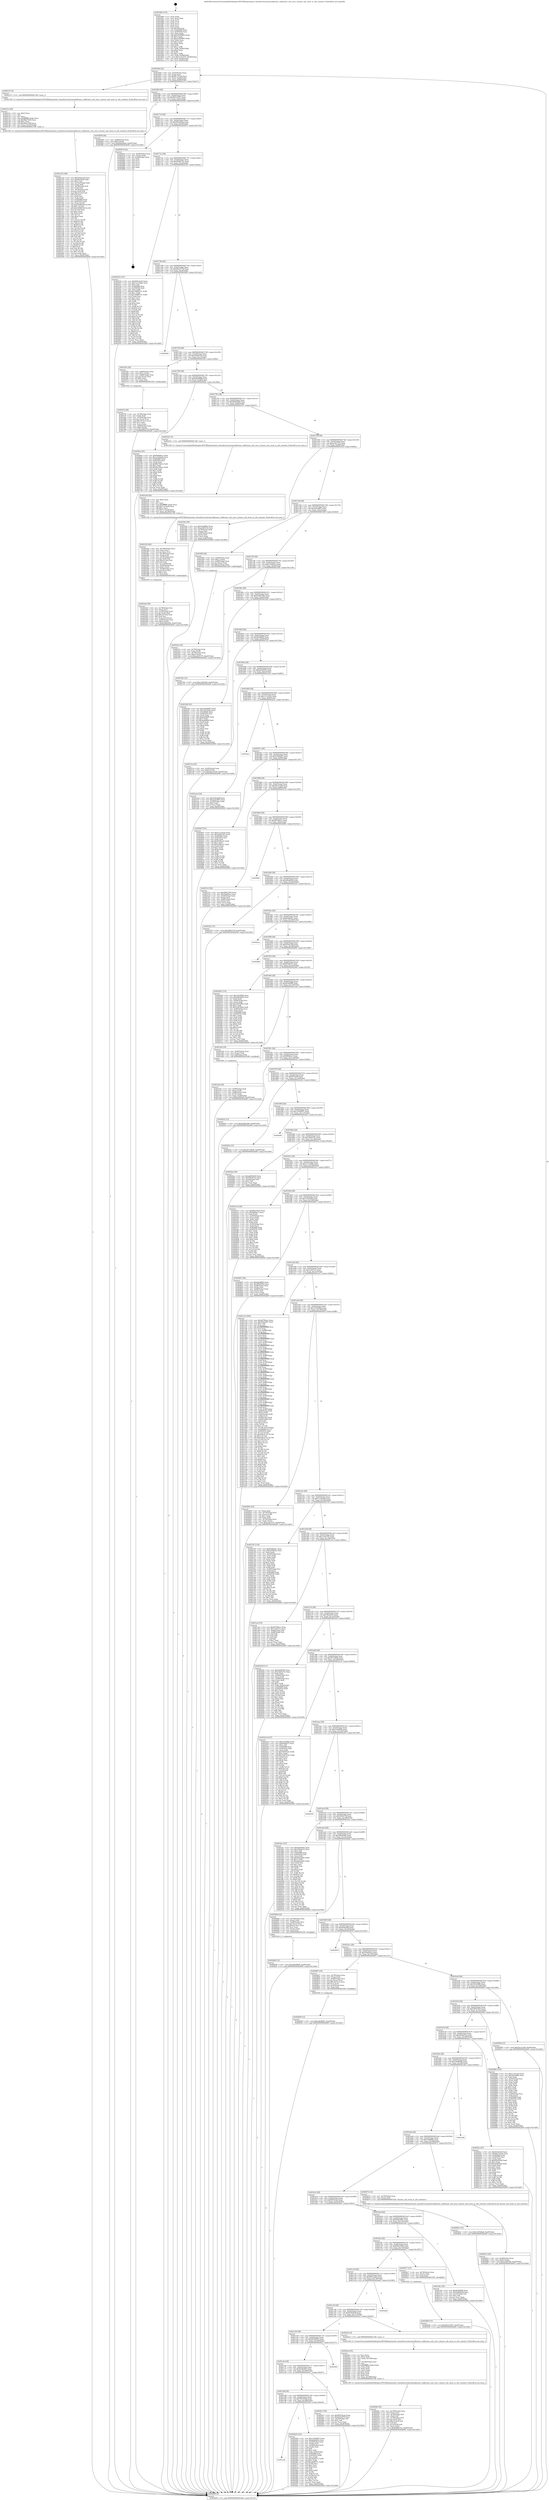 digraph "0x401660" {
  label = "0x401660 (/mnt/c/Users/mathe/Desktop/tcc/POCII/binaries/extr_linuxdriversnetcanusbkvaser_usbkvaser_usb_core.c_kvaser_usb_reset_tx_urb_contexts_Final-ollvm.out::main(0))"
  labelloc = "t"
  node[shape=record]

  Entry [label="",width=0.3,height=0.3,shape=circle,fillcolor=black,style=filled]
  "0x4016d4" [label="{
     0x4016d4 [32]\l
     | [instrs]\l
     &nbsp;&nbsp;0x4016d4 \<+6\>: mov -0xa0(%rbp),%eax\l
     &nbsp;&nbsp;0x4016da \<+2\>: mov %eax,%ecx\l
     &nbsp;&nbsp;0x4016dc \<+6\>: sub $0x8b17d1bd,%ecx\l
     &nbsp;&nbsp;0x4016e2 \<+6\>: mov %eax,-0xb4(%rbp)\l
     &nbsp;&nbsp;0x4016e8 \<+6\>: mov %ecx,-0xb8(%rbp)\l
     &nbsp;&nbsp;0x4016ee \<+6\>: je 0000000000402127 \<main+0xac7\>\l
  }"]
  "0x402127" [label="{
     0x402127 [5]\l
     | [instrs]\l
     &nbsp;&nbsp;0x402127 \<+5\>: call 0000000000401160 \<next_i\>\l
     | [calls]\l
     &nbsp;&nbsp;0x401160 \{1\} (/mnt/c/Users/mathe/Desktop/tcc/POCII/binaries/extr_linuxdriversnetcanusbkvaser_usbkvaser_usb_core.c_kvaser_usb_reset_tx_urb_contexts_Final-ollvm.out::next_i)\l
  }"]
  "0x4016f4" [label="{
     0x4016f4 [28]\l
     | [instrs]\l
     &nbsp;&nbsp;0x4016f4 \<+5\>: jmp 00000000004016f9 \<main+0x99\>\l
     &nbsp;&nbsp;0x4016f9 \<+6\>: mov -0xb4(%rbp),%eax\l
     &nbsp;&nbsp;0x4016ff \<+5\>: sub $0x90315587,%eax\l
     &nbsp;&nbsp;0x401704 \<+6\>: mov %eax,-0xbc(%rbp)\l
     &nbsp;&nbsp;0x40170a \<+6\>: je 0000000000402958 \<main+0x12f8\>\l
  }"]
  Exit [label="",width=0.3,height=0.3,shape=circle,fillcolor=black,style=filled,peripheries=2]
  "0x402958" [label="{
     0x402958 [28]\l
     | [instrs]\l
     &nbsp;&nbsp;0x402958 \<+7\>: mov -0x98(%rbp),%rax\l
     &nbsp;&nbsp;0x40295f \<+6\>: movl $0x0,(%rax)\l
     &nbsp;&nbsp;0x402965 \<+10\>: movl $0x944e84ea,-0xa0(%rbp)\l
     &nbsp;&nbsp;0x40296f \<+5\>: jmp 0000000000402b09 \<main+0x14a9\>\l
  }"]
  "0x401710" [label="{
     0x401710 [28]\l
     | [instrs]\l
     &nbsp;&nbsp;0x401710 \<+5\>: jmp 0000000000401715 \<main+0xb5\>\l
     &nbsp;&nbsp;0x401715 \<+6\>: mov -0xb4(%rbp),%eax\l
     &nbsp;&nbsp;0x40171b \<+5\>: sub $0x944e84ea,%eax\l
     &nbsp;&nbsp;0x401720 \<+6\>: mov %eax,-0xc0(%rbp)\l
     &nbsp;&nbsp;0x401726 \<+6\>: je 0000000000402974 \<main+0x1314\>\l
  }"]
  "0x402926" [label="{
     0x402926 [15]\l
     | [instrs]\l
     &nbsp;&nbsp;0x402926 \<+10\>: movl $0x90315587,-0xa0(%rbp)\l
     &nbsp;&nbsp;0x402930 \<+5\>: jmp 0000000000402b09 \<main+0x14a9\>\l
  }"]
  "0x402974" [label="{
     0x402974 [24]\l
     | [instrs]\l
     &nbsp;&nbsp;0x402974 \<+7\>: mov -0x98(%rbp),%rax\l
     &nbsp;&nbsp;0x40297b \<+2\>: mov (%rax),%eax\l
     &nbsp;&nbsp;0x40297d \<+4\>: lea -0x28(%rbp),%rsp\l
     &nbsp;&nbsp;0x402981 \<+1\>: pop %rbx\l
     &nbsp;&nbsp;0x402982 \<+2\>: pop %r12\l
     &nbsp;&nbsp;0x402984 \<+2\>: pop %r13\l
     &nbsp;&nbsp;0x402986 \<+2\>: pop %r14\l
     &nbsp;&nbsp;0x402988 \<+2\>: pop %r15\l
     &nbsp;&nbsp;0x40298a \<+1\>: pop %rbp\l
     &nbsp;&nbsp;0x40298b \<+1\>: ret\l
  }"]
  "0x40172c" [label="{
     0x40172c [28]\l
     | [instrs]\l
     &nbsp;&nbsp;0x40172c \<+5\>: jmp 0000000000401731 \<main+0xd1\>\l
     &nbsp;&nbsp;0x401731 \<+6\>: mov -0xb4(%rbp),%eax\l
     &nbsp;&nbsp;0x401737 \<+5\>: sub $0x948b072c,%eax\l
     &nbsp;&nbsp;0x40173c \<+6\>: mov %eax,-0xc4(%rbp)\l
     &nbsp;&nbsp;0x401742 \<+6\>: je 0000000000402532 \<main+0xed2\>\l
  }"]
  "0x402828" [label="{
     0x402828 [15]\l
     | [instrs]\l
     &nbsp;&nbsp;0x402828 \<+10\>: movl $0xc4b46df1,-0xa0(%rbp)\l
     &nbsp;&nbsp;0x402832 \<+5\>: jmp 0000000000402b09 \<main+0x14a9\>\l
  }"]
  "0x402532" [label="{
     0x402532 [147]\l
     | [instrs]\l
     &nbsp;&nbsp;0x402532 \<+5\>: mov $0x69414ed3,%eax\l
     &nbsp;&nbsp;0x402537 \<+5\>: mov $0x1a114dde,%ecx\l
     &nbsp;&nbsp;0x40253c \<+2\>: mov $0x1,%dl\l
     &nbsp;&nbsp;0x40253e \<+7\>: mov 0x405068,%esi\l
     &nbsp;&nbsp;0x402545 \<+7\>: mov 0x405054,%edi\l
     &nbsp;&nbsp;0x40254c \<+3\>: mov %esi,%r8d\l
     &nbsp;&nbsp;0x40254f \<+7\>: add $0x70968151,%r8d\l
     &nbsp;&nbsp;0x402556 \<+4\>: sub $0x1,%r8d\l
     &nbsp;&nbsp;0x40255a \<+7\>: sub $0x70968151,%r8d\l
     &nbsp;&nbsp;0x402561 \<+4\>: imul %r8d,%esi\l
     &nbsp;&nbsp;0x402565 \<+3\>: and $0x1,%esi\l
     &nbsp;&nbsp;0x402568 \<+3\>: cmp $0x0,%esi\l
     &nbsp;&nbsp;0x40256b \<+4\>: sete %r9b\l
     &nbsp;&nbsp;0x40256f \<+3\>: cmp $0xa,%edi\l
     &nbsp;&nbsp;0x402572 \<+4\>: setl %r10b\l
     &nbsp;&nbsp;0x402576 \<+3\>: mov %r9b,%r11b\l
     &nbsp;&nbsp;0x402579 \<+4\>: xor $0xff,%r11b\l
     &nbsp;&nbsp;0x40257d \<+3\>: mov %r10b,%bl\l
     &nbsp;&nbsp;0x402580 \<+3\>: xor $0xff,%bl\l
     &nbsp;&nbsp;0x402583 \<+3\>: xor $0x0,%dl\l
     &nbsp;&nbsp;0x402586 \<+3\>: mov %r11b,%r14b\l
     &nbsp;&nbsp;0x402589 \<+4\>: and $0x0,%r14b\l
     &nbsp;&nbsp;0x40258d \<+3\>: and %dl,%r9b\l
     &nbsp;&nbsp;0x402590 \<+3\>: mov %bl,%r15b\l
     &nbsp;&nbsp;0x402593 \<+4\>: and $0x0,%r15b\l
     &nbsp;&nbsp;0x402597 \<+3\>: and %dl,%r10b\l
     &nbsp;&nbsp;0x40259a \<+3\>: or %r9b,%r14b\l
     &nbsp;&nbsp;0x40259d \<+3\>: or %r10b,%r15b\l
     &nbsp;&nbsp;0x4025a0 \<+3\>: xor %r15b,%r14b\l
     &nbsp;&nbsp;0x4025a3 \<+3\>: or %bl,%r11b\l
     &nbsp;&nbsp;0x4025a6 \<+4\>: xor $0xff,%r11b\l
     &nbsp;&nbsp;0x4025aa \<+3\>: or $0x0,%dl\l
     &nbsp;&nbsp;0x4025ad \<+3\>: and %dl,%r11b\l
     &nbsp;&nbsp;0x4025b0 \<+3\>: or %r11b,%r14b\l
     &nbsp;&nbsp;0x4025b3 \<+4\>: test $0x1,%r14b\l
     &nbsp;&nbsp;0x4025b7 \<+3\>: cmovne %ecx,%eax\l
     &nbsp;&nbsp;0x4025ba \<+6\>: mov %eax,-0xa0(%rbp)\l
     &nbsp;&nbsp;0x4025c0 \<+5\>: jmp 0000000000402b09 \<main+0x14a9\>\l
  }"]
  "0x401748" [label="{
     0x401748 [28]\l
     | [instrs]\l
     &nbsp;&nbsp;0x401748 \<+5\>: jmp 000000000040174d \<main+0xed\>\l
     &nbsp;&nbsp;0x40174d \<+6\>: mov -0xb4(%rbp),%eax\l
     &nbsp;&nbsp;0x401753 \<+5\>: sub $0x99ac9778,%eax\l
     &nbsp;&nbsp;0x401758 \<+6\>: mov %eax,-0xc8(%rbp)\l
     &nbsp;&nbsp;0x40175e \<+6\>: je 0000000000402944 \<main+0x12e4\>\l
  }"]
  "0x4026db" [label="{
     0x4026db [15]\l
     | [instrs]\l
     &nbsp;&nbsp;0x4026db \<+10\>: movl $0xa4659686,-0xa0(%rbp)\l
     &nbsp;&nbsp;0x4026e5 \<+5\>: jmp 0000000000402b09 \<main+0x14a9\>\l
  }"]
  "0x402944" [label="{
     0x402944\l
  }", style=dashed]
  "0x401764" [label="{
     0x401764 [28]\l
     | [instrs]\l
     &nbsp;&nbsp;0x401764 \<+5\>: jmp 0000000000401769 \<main+0x109\>\l
     &nbsp;&nbsp;0x401769 \<+6\>: mov -0xb4(%rbp),%eax\l
     &nbsp;&nbsp;0x40176f \<+5\>: sub $0xa3d40144,%eax\l
     &nbsp;&nbsp;0x401774 \<+6\>: mov %eax,-0xcc(%rbp)\l
     &nbsp;&nbsp;0x40177a \<+6\>: je 0000000000401f5e \<main+0x8fe\>\l
  }"]
  "0x40267e" [label="{
     0x40267e [25]\l
     | [instrs]\l
     &nbsp;&nbsp;0x40267e \<+4\>: mov -0x48(%rbp),%rax\l
     &nbsp;&nbsp;0x402682 \<+6\>: movl $0x0,(%rax)\l
     &nbsp;&nbsp;0x402688 \<+10\>: movl $0x1a581f28,-0xa0(%rbp)\l
     &nbsp;&nbsp;0x402692 \<+5\>: jmp 0000000000402b09 \<main+0x14a9\>\l
  }"]
  "0x401f5e" [label="{
     0x401f5e [29]\l
     | [instrs]\l
     &nbsp;&nbsp;0x401f5e \<+4\>: mov -0x68(%rbp),%rax\l
     &nbsp;&nbsp;0x401f62 \<+6\>: movl $0x1,(%rax)\l
     &nbsp;&nbsp;0x401f68 \<+4\>: mov -0x68(%rbp),%rax\l
     &nbsp;&nbsp;0x401f6c \<+3\>: movslq (%rax),%rax\l
     &nbsp;&nbsp;0x401f6f \<+4\>: shl $0x2,%rax\l
     &nbsp;&nbsp;0x401f73 \<+3\>: mov %rax,%rdi\l
     &nbsp;&nbsp;0x401f76 \<+5\>: call 0000000000401050 \<malloc@plt\>\l
     | [calls]\l
     &nbsp;&nbsp;0x401050 \{1\} (unknown)\l
  }"]
  "0x401780" [label="{
     0x401780 [28]\l
     | [instrs]\l
     &nbsp;&nbsp;0x401780 \<+5\>: jmp 0000000000401785 \<main+0x125\>\l
     &nbsp;&nbsp;0x401785 \<+6\>: mov -0xb4(%rbp),%eax\l
     &nbsp;&nbsp;0x40178b \<+5\>: sub $0xa4659686,%eax\l
     &nbsp;&nbsp;0x401790 \<+6\>: mov %eax,-0xd0(%rbp)\l
     &nbsp;&nbsp;0x401796 \<+6\>: je 00000000004026ea \<main+0x108a\>\l
  }"]
  "0x4024fe" [label="{
     0x4024fe [52]\l
     | [instrs]\l
     &nbsp;&nbsp;0x4024fe \<+6\>: mov -0x198(%rbp),%ecx\l
     &nbsp;&nbsp;0x402504 \<+3\>: imul %eax,%ecx\l
     &nbsp;&nbsp;0x402507 \<+4\>: mov -0x78(%rbp),%r8\l
     &nbsp;&nbsp;0x40250b \<+3\>: mov (%r8),%r8\l
     &nbsp;&nbsp;0x40250e \<+4\>: mov -0x70(%rbp),%r9\l
     &nbsp;&nbsp;0x402512 \<+3\>: movslq (%r9),%r9\l
     &nbsp;&nbsp;0x402515 \<+4\>: imul $0x18,%r9,%r9\l
     &nbsp;&nbsp;0x402519 \<+3\>: add %r9,%r8\l
     &nbsp;&nbsp;0x40251c \<+4\>: mov 0x10(%r8),%r8\l
     &nbsp;&nbsp;0x402520 \<+3\>: mov %ecx,(%r8)\l
     &nbsp;&nbsp;0x402523 \<+10\>: movl $0x948b072c,-0xa0(%rbp)\l
     &nbsp;&nbsp;0x40252d \<+5\>: jmp 0000000000402b09 \<main+0x14a9\>\l
  }"]
  "0x4026ea" [label="{
     0x4026ea [91]\l
     | [instrs]\l
     &nbsp;&nbsp;0x4026ea \<+5\>: mov $0xf0a8a6a1,%eax\l
     &nbsp;&nbsp;0x4026ef \<+5\>: mov $0x1e1b5ae8,%ecx\l
     &nbsp;&nbsp;0x4026f4 \<+7\>: mov 0x405068,%edx\l
     &nbsp;&nbsp;0x4026fb \<+7\>: mov 0x405054,%esi\l
     &nbsp;&nbsp;0x402702 \<+2\>: mov %edx,%edi\l
     &nbsp;&nbsp;0x402704 \<+6\>: sub $0x88139a1a,%edi\l
     &nbsp;&nbsp;0x40270a \<+3\>: sub $0x1,%edi\l
     &nbsp;&nbsp;0x40270d \<+6\>: add $0x88139a1a,%edi\l
     &nbsp;&nbsp;0x402713 \<+3\>: imul %edi,%edx\l
     &nbsp;&nbsp;0x402716 \<+3\>: and $0x1,%edx\l
     &nbsp;&nbsp;0x402719 \<+3\>: cmp $0x0,%edx\l
     &nbsp;&nbsp;0x40271c \<+4\>: sete %r8b\l
     &nbsp;&nbsp;0x402720 \<+3\>: cmp $0xa,%esi\l
     &nbsp;&nbsp;0x402723 \<+4\>: setl %r9b\l
     &nbsp;&nbsp;0x402727 \<+3\>: mov %r8b,%r10b\l
     &nbsp;&nbsp;0x40272a \<+3\>: and %r9b,%r10b\l
     &nbsp;&nbsp;0x40272d \<+3\>: xor %r9b,%r8b\l
     &nbsp;&nbsp;0x402730 \<+3\>: or %r8b,%r10b\l
     &nbsp;&nbsp;0x402733 \<+4\>: test $0x1,%r10b\l
     &nbsp;&nbsp;0x402737 \<+3\>: cmovne %ecx,%eax\l
     &nbsp;&nbsp;0x40273a \<+6\>: mov %eax,-0xa0(%rbp)\l
     &nbsp;&nbsp;0x402740 \<+5\>: jmp 0000000000402b09 \<main+0x14a9\>\l
  }"]
  "0x40179c" [label="{
     0x40179c [28]\l
     | [instrs]\l
     &nbsp;&nbsp;0x40179c \<+5\>: jmp 00000000004017a1 \<main+0x141\>\l
     &nbsp;&nbsp;0x4017a1 \<+6\>: mov -0xb4(%rbp),%eax\l
     &nbsp;&nbsp;0x4017a7 \<+5\>: sub $0xab85b820,%eax\l
     &nbsp;&nbsp;0x4017ac \<+6\>: mov %eax,-0xd4(%rbp)\l
     &nbsp;&nbsp;0x4017b2 \<+6\>: je 0000000000402331 \<main+0xcd1\>\l
  }"]
  "0x4024ca" [label="{
     0x4024ca [52]\l
     | [instrs]\l
     &nbsp;&nbsp;0x4024ca \<+2\>: xor %ecx,%ecx\l
     &nbsp;&nbsp;0x4024cc \<+5\>: mov $0x2,%edx\l
     &nbsp;&nbsp;0x4024d1 \<+6\>: mov %edx,-0x194(%rbp)\l
     &nbsp;&nbsp;0x4024d7 \<+1\>: cltd\l
     &nbsp;&nbsp;0x4024d8 \<+6\>: mov -0x194(%rbp),%esi\l
     &nbsp;&nbsp;0x4024de \<+2\>: idiv %esi\l
     &nbsp;&nbsp;0x4024e0 \<+6\>: imul $0xfffffffe,%edx,%edx\l
     &nbsp;&nbsp;0x4024e6 \<+2\>: mov %ecx,%edi\l
     &nbsp;&nbsp;0x4024e8 \<+2\>: sub %edx,%edi\l
     &nbsp;&nbsp;0x4024ea \<+2\>: mov %ecx,%edx\l
     &nbsp;&nbsp;0x4024ec \<+3\>: sub $0x1,%edx\l
     &nbsp;&nbsp;0x4024ef \<+2\>: add %edx,%edi\l
     &nbsp;&nbsp;0x4024f1 \<+2\>: sub %edi,%ecx\l
     &nbsp;&nbsp;0x4024f3 \<+6\>: mov %ecx,-0x198(%rbp)\l
     &nbsp;&nbsp;0x4024f9 \<+5\>: call 0000000000401160 \<next_i\>\l
     | [calls]\l
     &nbsp;&nbsp;0x401160 \{1\} (/mnt/c/Users/mathe/Desktop/tcc/POCII/binaries/extr_linuxdriversnetcanusbkvaser_usbkvaser_usb_core.c_kvaser_usb_reset_tx_urb_contexts_Final-ollvm.out::next_i)\l
  }"]
  "0x402331" [label="{
     0x402331 [5]\l
     | [instrs]\l
     &nbsp;&nbsp;0x402331 \<+5\>: call 0000000000401160 \<next_i\>\l
     | [calls]\l
     &nbsp;&nbsp;0x401160 \{1\} (/mnt/c/Users/mathe/Desktop/tcc/POCII/binaries/extr_linuxdriversnetcanusbkvaser_usbkvaser_usb_core.c_kvaser_usb_reset_tx_urb_contexts_Final-ollvm.out::next_i)\l
  }"]
  "0x4017b8" [label="{
     0x4017b8 [28]\l
     | [instrs]\l
     &nbsp;&nbsp;0x4017b8 \<+5\>: jmp 00000000004017bd \<main+0x15d\>\l
     &nbsp;&nbsp;0x4017bd \<+6\>: mov -0xb4(%rbp),%eax\l
     &nbsp;&nbsp;0x4017c3 \<+5\>: sub $0xac401375,%eax\l
     &nbsp;&nbsp;0x4017c8 \<+6\>: mov %eax,-0xd8(%rbp)\l
     &nbsp;&nbsp;0x4017ce \<+6\>: je 0000000000401f3a \<main+0x8da\>\l
  }"]
  "0x401ca4" [label="{
     0x401ca4\l
  }", style=dashed]
  "0x401f3a" [label="{
     0x401f3a [36]\l
     | [instrs]\l
     &nbsp;&nbsp;0x401f3a \<+5\>: mov $0x5cdb8f6e,%eax\l
     &nbsp;&nbsp;0x401f3f \<+5\>: mov $0xa3d40144,%ecx\l
     &nbsp;&nbsp;0x401f44 \<+4\>: mov -0x70(%rbp),%rdx\l
     &nbsp;&nbsp;0x401f48 \<+2\>: mov (%rdx),%esi\l
     &nbsp;&nbsp;0x401f4a \<+4\>: mov -0x80(%rbp),%rdx\l
     &nbsp;&nbsp;0x401f4e \<+2\>: cmp (%rdx),%esi\l
     &nbsp;&nbsp;0x401f50 \<+3\>: cmovl %ecx,%eax\l
     &nbsp;&nbsp;0x401f53 \<+6\>: mov %eax,-0xa0(%rbp)\l
     &nbsp;&nbsp;0x401f59 \<+5\>: jmp 0000000000402b09 \<main+0x14a9\>\l
  }"]
  "0x4017d4" [label="{
     0x4017d4 [28]\l
     | [instrs]\l
     &nbsp;&nbsp;0x4017d4 \<+5\>: jmp 00000000004017d9 \<main+0x179\>\l
     &nbsp;&nbsp;0x4017d9 \<+6\>: mov -0xb4(%rbp),%eax\l
     &nbsp;&nbsp;0x4017df \<+5\>: sub $0xaed1df87,%eax\l
     &nbsp;&nbsp;0x4017e4 \<+6\>: mov %eax,-0xdc(%rbp)\l
     &nbsp;&nbsp;0x4017ea \<+6\>: je 0000000000401f00 \<main+0x8a0\>\l
  }"]
  "0x40242d" [label="{
     0x40242d [122]\l
     | [instrs]\l
     &nbsp;&nbsp;0x40242d \<+5\>: mov $0x15d56997,%eax\l
     &nbsp;&nbsp;0x402432 \<+5\>: mov $0x6edfe602,%ecx\l
     &nbsp;&nbsp;0x402437 \<+4\>: mov -0x50(%rbp),%rdx\l
     &nbsp;&nbsp;0x40243b \<+2\>: mov (%rdx),%esi\l
     &nbsp;&nbsp;0x40243d \<+4\>: mov -0x58(%rbp),%rdx\l
     &nbsp;&nbsp;0x402441 \<+2\>: cmp (%rdx),%esi\l
     &nbsp;&nbsp;0x402443 \<+4\>: setl %dil\l
     &nbsp;&nbsp;0x402447 \<+4\>: and $0x1,%dil\l
     &nbsp;&nbsp;0x40244b \<+4\>: mov %dil,-0x29(%rbp)\l
     &nbsp;&nbsp;0x40244f \<+7\>: mov 0x405068,%esi\l
     &nbsp;&nbsp;0x402456 \<+8\>: mov 0x405054,%r8d\l
     &nbsp;&nbsp;0x40245e \<+3\>: mov %esi,%r9d\l
     &nbsp;&nbsp;0x402461 \<+7\>: sub $0xc82f6371,%r9d\l
     &nbsp;&nbsp;0x402468 \<+4\>: sub $0x1,%r9d\l
     &nbsp;&nbsp;0x40246c \<+7\>: add $0xc82f6371,%r9d\l
     &nbsp;&nbsp;0x402473 \<+4\>: imul %r9d,%esi\l
     &nbsp;&nbsp;0x402477 \<+3\>: and $0x1,%esi\l
     &nbsp;&nbsp;0x40247a \<+3\>: cmp $0x0,%esi\l
     &nbsp;&nbsp;0x40247d \<+4\>: sete %dil\l
     &nbsp;&nbsp;0x402481 \<+4\>: cmp $0xa,%r8d\l
     &nbsp;&nbsp;0x402485 \<+4\>: setl %r10b\l
     &nbsp;&nbsp;0x402489 \<+3\>: mov %dil,%r11b\l
     &nbsp;&nbsp;0x40248c \<+3\>: and %r10b,%r11b\l
     &nbsp;&nbsp;0x40248f \<+3\>: xor %r10b,%dil\l
     &nbsp;&nbsp;0x402492 \<+3\>: or %dil,%r11b\l
     &nbsp;&nbsp;0x402495 \<+4\>: test $0x1,%r11b\l
     &nbsp;&nbsp;0x402499 \<+3\>: cmovne %ecx,%eax\l
     &nbsp;&nbsp;0x40249c \<+6\>: mov %eax,-0xa0(%rbp)\l
     &nbsp;&nbsp;0x4024a2 \<+5\>: jmp 0000000000402b09 \<main+0x14a9\>\l
  }"]
  "0x401f00" [label="{
     0x401f00 [26]\l
     | [instrs]\l
     &nbsp;&nbsp;0x401f00 \<+4\>: mov -0x80(%rbp),%rax\l
     &nbsp;&nbsp;0x401f04 \<+6\>: movl $0x1,(%rax)\l
     &nbsp;&nbsp;0x401f0a \<+4\>: mov -0x80(%rbp),%rax\l
     &nbsp;&nbsp;0x401f0e \<+3\>: movslq (%rax),%rax\l
     &nbsp;&nbsp;0x401f11 \<+4\>: imul $0x18,%rax,%rdi\l
     &nbsp;&nbsp;0x401f15 \<+5\>: call 0000000000401050 \<malloc@plt\>\l
     | [calls]\l
     &nbsp;&nbsp;0x401050 \{1\} (unknown)\l
  }"]
  "0x4017f0" [label="{
     0x4017f0 [28]\l
     | [instrs]\l
     &nbsp;&nbsp;0x4017f0 \<+5\>: jmp 00000000004017f5 \<main+0x195\>\l
     &nbsp;&nbsp;0x4017f5 \<+6\>: mov -0xb4(%rbp),%eax\l
     &nbsp;&nbsp;0x4017fb \<+5\>: sub $0xb16482ac,%eax\l
     &nbsp;&nbsp;0x401800 \<+6\>: mov %eax,-0xe0(%rbp)\l
     &nbsp;&nbsp;0x401806 \<+6\>: je 00000000004027bb \<main+0x115b\>\l
  }"]
  "0x401c88" [label="{
     0x401c88 [28]\l
     | [instrs]\l
     &nbsp;&nbsp;0x401c88 \<+5\>: jmp 0000000000401c8d \<main+0x62d\>\l
     &nbsp;&nbsp;0x401c8d \<+6\>: mov -0xb4(%rbp),%eax\l
     &nbsp;&nbsp;0x401c93 \<+5\>: sub $0x7fb7d34d,%eax\l
     &nbsp;&nbsp;0x401c98 \<+6\>: mov %eax,-0x188(%rbp)\l
     &nbsp;&nbsp;0x401c9e \<+6\>: je 000000000040242d \<main+0xdcd\>\l
  }"]
  "0x4027bb" [label="{
     0x4027bb [15]\l
     | [instrs]\l
     &nbsp;&nbsp;0x4027bb \<+10\>: movl $0x1a581f28,-0xa0(%rbp)\l
     &nbsp;&nbsp;0x4027c5 \<+5\>: jmp 0000000000402b09 \<main+0x14a9\>\l
  }"]
  "0x40180c" [label="{
     0x40180c [28]\l
     | [instrs]\l
     &nbsp;&nbsp;0x40180c \<+5\>: jmp 0000000000401811 \<main+0x1b1\>\l
     &nbsp;&nbsp;0x401811 \<+6\>: mov -0xb4(%rbp),%eax\l
     &nbsp;&nbsp;0x401817 \<+5\>: sub $0xb3db2584,%eax\l
     &nbsp;&nbsp;0x40181c \<+6\>: mov %eax,-0xe4(%rbp)\l
     &nbsp;&nbsp;0x401822 \<+6\>: je 00000000004023d2 \<main+0xd72\>\l
  }"]
  "0x4024a7" [label="{
     0x4024a7 [30]\l
     | [instrs]\l
     &nbsp;&nbsp;0x4024a7 \<+5\>: mov $0x60878ceb,%eax\l
     &nbsp;&nbsp;0x4024ac \<+5\>: mov $0x6cf42059,%ecx\l
     &nbsp;&nbsp;0x4024b1 \<+3\>: mov -0x29(%rbp),%dl\l
     &nbsp;&nbsp;0x4024b4 \<+3\>: test $0x1,%dl\l
     &nbsp;&nbsp;0x4024b7 \<+3\>: cmovne %ecx,%eax\l
     &nbsp;&nbsp;0x4024ba \<+6\>: mov %eax,-0xa0(%rbp)\l
     &nbsp;&nbsp;0x4024c0 \<+5\>: jmp 0000000000402b09 \<main+0x14a9\>\l
  }"]
  "0x4023d2" [label="{
     0x4023d2 [91]\l
     | [instrs]\l
     &nbsp;&nbsp;0x4023d2 \<+5\>: mov $0x15d56997,%eax\l
     &nbsp;&nbsp;0x4023d7 \<+5\>: mov $0x7fb7d34d,%ecx\l
     &nbsp;&nbsp;0x4023dc \<+7\>: mov 0x405068,%edx\l
     &nbsp;&nbsp;0x4023e3 \<+7\>: mov 0x405054,%esi\l
     &nbsp;&nbsp;0x4023ea \<+2\>: mov %edx,%edi\l
     &nbsp;&nbsp;0x4023ec \<+6\>: add $0xadeb8d9,%edi\l
     &nbsp;&nbsp;0x4023f2 \<+3\>: sub $0x1,%edi\l
     &nbsp;&nbsp;0x4023f5 \<+6\>: sub $0xadeb8d9,%edi\l
     &nbsp;&nbsp;0x4023fb \<+3\>: imul %edi,%edx\l
     &nbsp;&nbsp;0x4023fe \<+3\>: and $0x1,%edx\l
     &nbsp;&nbsp;0x402401 \<+3\>: cmp $0x0,%edx\l
     &nbsp;&nbsp;0x402404 \<+4\>: sete %r8b\l
     &nbsp;&nbsp;0x402408 \<+3\>: cmp $0xa,%esi\l
     &nbsp;&nbsp;0x40240b \<+4\>: setl %r9b\l
     &nbsp;&nbsp;0x40240f \<+3\>: mov %r8b,%r10b\l
     &nbsp;&nbsp;0x402412 \<+3\>: and %r9b,%r10b\l
     &nbsp;&nbsp;0x402415 \<+3\>: xor %r9b,%r8b\l
     &nbsp;&nbsp;0x402418 \<+3\>: or %r8b,%r10b\l
     &nbsp;&nbsp;0x40241b \<+4\>: test $0x1,%r10b\l
     &nbsp;&nbsp;0x40241f \<+3\>: cmovne %ecx,%eax\l
     &nbsp;&nbsp;0x402422 \<+6\>: mov %eax,-0xa0(%rbp)\l
     &nbsp;&nbsp;0x402428 \<+5\>: jmp 0000000000402b09 \<main+0x14a9\>\l
  }"]
  "0x401828" [label="{
     0x401828 [28]\l
     | [instrs]\l
     &nbsp;&nbsp;0x401828 \<+5\>: jmp 000000000040182d \<main+0x1cd\>\l
     &nbsp;&nbsp;0x40182d \<+6\>: mov -0xb4(%rbp),%eax\l
     &nbsp;&nbsp;0x401833 \<+5\>: sub $0xbbaf8bf4,%eax\l
     &nbsp;&nbsp;0x401838 \<+6\>: mov %eax,-0xe8(%rbp)\l
     &nbsp;&nbsp;0x40183e \<+6\>: je 00000000004027ca \<main+0x116a\>\l
  }"]
  "0x401c6c" [label="{
     0x401c6c [28]\l
     | [instrs]\l
     &nbsp;&nbsp;0x401c6c \<+5\>: jmp 0000000000401c71 \<main+0x611\>\l
     &nbsp;&nbsp;0x401c71 \<+6\>: mov -0xb4(%rbp),%eax\l
     &nbsp;&nbsp;0x401c77 \<+5\>: sub $0x6edfe602,%eax\l
     &nbsp;&nbsp;0x401c7c \<+6\>: mov %eax,-0x184(%rbp)\l
     &nbsp;&nbsp;0x401c82 \<+6\>: je 00000000004024a7 \<main+0xe47\>\l
  }"]
  "0x4027ca" [label="{
     0x4027ca [25]\l
     | [instrs]\l
     &nbsp;&nbsp;0x4027ca \<+4\>: mov -0x40(%rbp),%rax\l
     &nbsp;&nbsp;0x4027ce \<+6\>: movl $0x0,(%rax)\l
     &nbsp;&nbsp;0x4027d4 \<+10\>: movl $0xd2e12c09,-0xa0(%rbp)\l
     &nbsp;&nbsp;0x4027de \<+5\>: jmp 0000000000402b09 \<main+0x14a9\>\l
  }"]
  "0x401844" [label="{
     0x401844 [28]\l
     | [instrs]\l
     &nbsp;&nbsp;0x401844 \<+5\>: jmp 0000000000401849 \<main+0x1e9\>\l
     &nbsp;&nbsp;0x401849 \<+6\>: mov -0xb4(%rbp),%eax\l
     &nbsp;&nbsp;0x40184f \<+5\>: sub $0xbe939245,%eax\l
     &nbsp;&nbsp;0x401854 \<+6\>: mov %eax,-0xec(%rbp)\l
     &nbsp;&nbsp;0x40185a \<+6\>: je 0000000000401ee2 \<main+0x882\>\l
  }"]
  "0x4029d1" [label="{
     0x4029d1\l
  }", style=dashed]
  "0x401ee2" [label="{
     0x401ee2 [30]\l
     | [instrs]\l
     &nbsp;&nbsp;0x401ee2 \<+5\>: mov $0x4e9ac64f,%eax\l
     &nbsp;&nbsp;0x401ee7 \<+5\>: mov $0xaed1df87,%ecx\l
     &nbsp;&nbsp;0x401eec \<+3\>: mov -0x30(%rbp),%edx\l
     &nbsp;&nbsp;0x401eef \<+3\>: cmp $0x0,%edx\l
     &nbsp;&nbsp;0x401ef2 \<+3\>: cmove %ecx,%eax\l
     &nbsp;&nbsp;0x401ef5 \<+6\>: mov %eax,-0xa0(%rbp)\l
     &nbsp;&nbsp;0x401efb \<+5\>: jmp 0000000000402b09 \<main+0x14a9\>\l
  }"]
  "0x401860" [label="{
     0x401860 [28]\l
     | [instrs]\l
     &nbsp;&nbsp;0x401860 \<+5\>: jmp 0000000000401865 \<main+0x205\>\l
     &nbsp;&nbsp;0x401865 \<+6\>: mov -0xb4(%rbp),%eax\l
     &nbsp;&nbsp;0x40186b \<+5\>: sub $0xc115e1b5,%eax\l
     &nbsp;&nbsp;0x401870 \<+6\>: mov %eax,-0xf0(%rbp)\l
     &nbsp;&nbsp;0x401876 \<+6\>: je 0000000000402aec \<main+0x148c\>\l
  }"]
  "0x401c50" [label="{
     0x401c50 [28]\l
     | [instrs]\l
     &nbsp;&nbsp;0x401c50 \<+5\>: jmp 0000000000401c55 \<main+0x5f5\>\l
     &nbsp;&nbsp;0x401c55 \<+6\>: mov -0xb4(%rbp),%eax\l
     &nbsp;&nbsp;0x401c5b \<+5\>: sub $0x6d3f3903,%eax\l
     &nbsp;&nbsp;0x401c60 \<+6\>: mov %eax,-0x180(%rbp)\l
     &nbsp;&nbsp;0x401c66 \<+6\>: je 00000000004029d1 \<main+0x1371\>\l
  }"]
  "0x402aec" [label="{
     0x402aec\l
  }", style=dashed]
  "0x40187c" [label="{
     0x40187c [28]\l
     | [instrs]\l
     &nbsp;&nbsp;0x40187c \<+5\>: jmp 0000000000401881 \<main+0x221\>\l
     &nbsp;&nbsp;0x401881 \<+6\>: mov -0xb4(%rbp),%eax\l
     &nbsp;&nbsp;0x401887 \<+5\>: sub $0xc4b46df1,%eax\l
     &nbsp;&nbsp;0x40188c \<+6\>: mov %eax,-0xf4(%rbp)\l
     &nbsp;&nbsp;0x401892 \<+6\>: je 0000000000402837 \<main+0x11d7\>\l
  }"]
  "0x4024c5" [label="{
     0x4024c5 [5]\l
     | [instrs]\l
     &nbsp;&nbsp;0x4024c5 \<+5\>: call 0000000000401160 \<next_i\>\l
     | [calls]\l
     &nbsp;&nbsp;0x401160 \{1\} (/mnt/c/Users/mathe/Desktop/tcc/POCII/binaries/extr_linuxdriversnetcanusbkvaser_usbkvaser_usb_core.c_kvaser_usb_reset_tx_urb_contexts_Final-ollvm.out::next_i)\l
  }"]
  "0x402837" [label="{
     0x402837 [91]\l
     | [instrs]\l
     &nbsp;&nbsp;0x402837 \<+5\>: mov $0xc115e1b5,%eax\l
     &nbsp;&nbsp;0x40283c \<+5\>: mov $0x54047453,%ecx\l
     &nbsp;&nbsp;0x402841 \<+7\>: mov 0x405068,%edx\l
     &nbsp;&nbsp;0x402848 \<+7\>: mov 0x405054,%esi\l
     &nbsp;&nbsp;0x40284f \<+2\>: mov %edx,%edi\l
     &nbsp;&nbsp;0x402851 \<+6\>: add $0x918fca31,%edi\l
     &nbsp;&nbsp;0x402857 \<+3\>: sub $0x1,%edi\l
     &nbsp;&nbsp;0x40285a \<+6\>: sub $0x918fca31,%edi\l
     &nbsp;&nbsp;0x402860 \<+3\>: imul %edi,%edx\l
     &nbsp;&nbsp;0x402863 \<+3\>: and $0x1,%edx\l
     &nbsp;&nbsp;0x402866 \<+3\>: cmp $0x0,%edx\l
     &nbsp;&nbsp;0x402869 \<+4\>: sete %r8b\l
     &nbsp;&nbsp;0x40286d \<+3\>: cmp $0xa,%esi\l
     &nbsp;&nbsp;0x402870 \<+4\>: setl %r9b\l
     &nbsp;&nbsp;0x402874 \<+3\>: mov %r8b,%r10b\l
     &nbsp;&nbsp;0x402877 \<+3\>: and %r9b,%r10b\l
     &nbsp;&nbsp;0x40287a \<+3\>: xor %r9b,%r8b\l
     &nbsp;&nbsp;0x40287d \<+3\>: or %r8b,%r10b\l
     &nbsp;&nbsp;0x402880 \<+4\>: test $0x1,%r10b\l
     &nbsp;&nbsp;0x402884 \<+3\>: cmovne %ecx,%eax\l
     &nbsp;&nbsp;0x402887 \<+6\>: mov %eax,-0xa0(%rbp)\l
     &nbsp;&nbsp;0x40288d \<+5\>: jmp 0000000000402b09 \<main+0x14a9\>\l
  }"]
  "0x401898" [label="{
     0x401898 [28]\l
     | [instrs]\l
     &nbsp;&nbsp;0x401898 \<+5\>: jmp 000000000040189d \<main+0x23d\>\l
     &nbsp;&nbsp;0x40189d \<+6\>: mov -0xb4(%rbp),%eax\l
     &nbsp;&nbsp;0x4018a3 \<+5\>: sub $0xd2e12c09,%eax\l
     &nbsp;&nbsp;0x4018a8 \<+6\>: mov %eax,-0xf8(%rbp)\l
     &nbsp;&nbsp;0x4018ae \<+6\>: je 00000000004027e3 \<main+0x1183\>\l
  }"]
  "0x401c34" [label="{
     0x401c34 [28]\l
     | [instrs]\l
     &nbsp;&nbsp;0x401c34 \<+5\>: jmp 0000000000401c39 \<main+0x5d9\>\l
     &nbsp;&nbsp;0x401c39 \<+6\>: mov -0xb4(%rbp),%eax\l
     &nbsp;&nbsp;0x401c3f \<+5\>: sub $0x6cf42059,%eax\l
     &nbsp;&nbsp;0x401c44 \<+6\>: mov %eax,-0x17c(%rbp)\l
     &nbsp;&nbsp;0x401c4a \<+6\>: je 00000000004024c5 \<main+0xe65\>\l
  }"]
  "0x4027e3" [label="{
     0x4027e3 [36]\l
     | [instrs]\l
     &nbsp;&nbsp;0x4027e3 \<+5\>: mov $0x690c2392,%eax\l
     &nbsp;&nbsp;0x4027e8 \<+5\>: mov $0x50ab6cec,%ecx\l
     &nbsp;&nbsp;0x4027ed \<+4\>: mov -0x40(%rbp),%rdx\l
     &nbsp;&nbsp;0x4027f1 \<+2\>: mov (%rdx),%esi\l
     &nbsp;&nbsp;0x4027f3 \<+4\>: mov -0x80(%rbp),%rdx\l
     &nbsp;&nbsp;0x4027f7 \<+2\>: cmp (%rdx),%esi\l
     &nbsp;&nbsp;0x4027f9 \<+3\>: cmovl %ecx,%eax\l
     &nbsp;&nbsp;0x4027fc \<+6\>: mov %eax,-0xa0(%rbp)\l
     &nbsp;&nbsp;0x402802 \<+5\>: jmp 0000000000402b09 \<main+0x14a9\>\l
  }"]
  "0x4018b4" [label="{
     0x4018b4 [28]\l
     | [instrs]\l
     &nbsp;&nbsp;0x4018b4 \<+5\>: jmp 00000000004018b9 \<main+0x259\>\l
     &nbsp;&nbsp;0x4018b9 \<+6\>: mov -0xb4(%rbp),%eax\l
     &nbsp;&nbsp;0x4018bf \<+5\>: sub $0xd6798ecc,%eax\l
     &nbsp;&nbsp;0x4018c4 \<+6\>: mov %eax,-0xfc(%rbp)\l
     &nbsp;&nbsp;0x4018ca \<+6\>: je 000000000040298c \<main+0x132c\>\l
  }"]
  "0x402aa8" [label="{
     0x402aa8\l
  }", style=dashed]
  "0x40298c" [label="{
     0x40298c\l
  }", style=dashed]
  "0x4018d0" [label="{
     0x4018d0 [28]\l
     | [instrs]\l
     &nbsp;&nbsp;0x4018d0 \<+5\>: jmp 00000000004018d5 \<main+0x275\>\l
     &nbsp;&nbsp;0x4018d5 \<+6\>: mov -0xb4(%rbp),%eax\l
     &nbsp;&nbsp;0x4018db \<+5\>: sub $0xe8fe48d4,%eax\l
     &nbsp;&nbsp;0x4018e0 \<+6\>: mov %eax,-0x100(%rbp)\l
     &nbsp;&nbsp;0x4018e6 \<+6\>: je 0000000000402322 \<main+0xcc2\>\l
  }"]
  "0x401c18" [label="{
     0x401c18 [28]\l
     | [instrs]\l
     &nbsp;&nbsp;0x401c18 \<+5\>: jmp 0000000000401c1d \<main+0x5bd\>\l
     &nbsp;&nbsp;0x401c1d \<+6\>: mov -0xb4(%rbp),%eax\l
     &nbsp;&nbsp;0x401c23 \<+5\>: sub $0x69414ed3,%eax\l
     &nbsp;&nbsp;0x401c28 \<+6\>: mov %eax,-0x178(%rbp)\l
     &nbsp;&nbsp;0x401c2e \<+6\>: je 0000000000402aa8 \<main+0x1448\>\l
  }"]
  "0x402322" [label="{
     0x402322 [15]\l
     | [instrs]\l
     &nbsp;&nbsp;0x402322 \<+10\>: movl $0x2983273f,-0xa0(%rbp)\l
     &nbsp;&nbsp;0x40232c \<+5\>: jmp 0000000000402b09 \<main+0x14a9\>\l
  }"]
  "0x4018ec" [label="{
     0x4018ec [28]\l
     | [instrs]\l
     &nbsp;&nbsp;0x4018ec \<+5\>: jmp 00000000004018f1 \<main+0x291\>\l
     &nbsp;&nbsp;0x4018f1 \<+6\>: mov -0xb4(%rbp),%eax\l
     &nbsp;&nbsp;0x4018f7 \<+5\>: sub $0xf0a8a6a1,%eax\l
     &nbsp;&nbsp;0x4018fc \<+6\>: mov %eax,-0x104(%rbp)\l
     &nbsp;&nbsp;0x401902 \<+6\>: je 0000000000402aca \<main+0x146a\>\l
  }"]
  "0x402917" [label="{
     0x402917 [15]\l
     | [instrs]\l
     &nbsp;&nbsp;0x402917 \<+4\>: mov -0x78(%rbp),%rax\l
     &nbsp;&nbsp;0x40291b \<+3\>: mov (%rax),%rax\l
     &nbsp;&nbsp;0x40291e \<+3\>: mov %rax,%rdi\l
     &nbsp;&nbsp;0x402921 \<+5\>: call 0000000000401030 \<free@plt\>\l
     | [calls]\l
     &nbsp;&nbsp;0x401030 \{1\} (unknown)\l
  }"]
  "0x402aca" [label="{
     0x402aca\l
  }", style=dashed]
  "0x401908" [label="{
     0x401908 [28]\l
     | [instrs]\l
     &nbsp;&nbsp;0x401908 \<+5\>: jmp 000000000040190d \<main+0x2ad\>\l
     &nbsp;&nbsp;0x40190d \<+6\>: mov -0xb4(%rbp),%eax\l
     &nbsp;&nbsp;0x401913 \<+5\>: sub $0xf25421b0,%eax\l
     &nbsp;&nbsp;0x401918 \<+6\>: mov %eax,-0x108(%rbp)\l
     &nbsp;&nbsp;0x40191e \<+6\>: je 00000000004029f6 \<main+0x1396\>\l
  }"]
  "0x4023a0" [label="{
     0x4023a0 [50]\l
     | [instrs]\l
     &nbsp;&nbsp;0x4023a0 \<+4\>: mov -0x78(%rbp),%rsi\l
     &nbsp;&nbsp;0x4023a4 \<+3\>: mov (%rsi),%rsi\l
     &nbsp;&nbsp;0x4023a7 \<+4\>: mov -0x70(%rbp),%rdi\l
     &nbsp;&nbsp;0x4023ab \<+3\>: movslq (%rdi),%rdi\l
     &nbsp;&nbsp;0x4023ae \<+4\>: imul $0x18,%rdi,%rdi\l
     &nbsp;&nbsp;0x4023b2 \<+3\>: add %rdi,%rsi\l
     &nbsp;&nbsp;0x4023b5 \<+4\>: mov %rax,0x10(%rsi)\l
     &nbsp;&nbsp;0x4023b9 \<+4\>: mov -0x50(%rbp),%rax\l
     &nbsp;&nbsp;0x4023bd \<+6\>: movl $0x0,(%rax)\l
     &nbsp;&nbsp;0x4023c3 \<+10\>: movl $0xb3db2584,-0xa0(%rbp)\l
     &nbsp;&nbsp;0x4023cd \<+5\>: jmp 0000000000402b09 \<main+0x14a9\>\l
  }"]
  "0x4029f6" [label="{
     0x4029f6\l
  }", style=dashed]
  "0x401924" [label="{
     0x401924 [28]\l
     | [instrs]\l
     &nbsp;&nbsp;0x401924 \<+5\>: jmp 0000000000401929 \<main+0x2c9\>\l
     &nbsp;&nbsp;0x401929 \<+6\>: mov -0xb4(%rbp),%eax\l
     &nbsp;&nbsp;0x40192f \<+5\>: sub $0xf83fab37,%eax\l
     &nbsp;&nbsp;0x401934 \<+6\>: mov %eax,-0x10c(%rbp)\l
     &nbsp;&nbsp;0x40193a \<+6\>: je 00000000004022b0 \<main+0xc50\>\l
  }"]
  "0x40235e" [label="{
     0x40235e [66]\l
     | [instrs]\l
     &nbsp;&nbsp;0x40235e \<+6\>: mov -0x190(%rbp),%ecx\l
     &nbsp;&nbsp;0x402364 \<+3\>: imul %eax,%ecx\l
     &nbsp;&nbsp;0x402367 \<+3\>: movslq %ecx,%rsi\l
     &nbsp;&nbsp;0x40236a \<+4\>: mov -0x78(%rbp),%rdi\l
     &nbsp;&nbsp;0x40236e \<+3\>: mov (%rdi),%rdi\l
     &nbsp;&nbsp;0x402371 \<+4\>: mov -0x70(%rbp),%r8\l
     &nbsp;&nbsp;0x402375 \<+3\>: movslq (%r8),%r8\l
     &nbsp;&nbsp;0x402378 \<+4\>: imul $0x18,%r8,%r8\l
     &nbsp;&nbsp;0x40237c \<+3\>: add %r8,%rdi\l
     &nbsp;&nbsp;0x40237f \<+4\>: mov %rsi,0x8(%rdi)\l
     &nbsp;&nbsp;0x402383 \<+4\>: mov -0x58(%rbp),%rsi\l
     &nbsp;&nbsp;0x402387 \<+6\>: movl $0x1,(%rsi)\l
     &nbsp;&nbsp;0x40238d \<+4\>: mov -0x58(%rbp),%rsi\l
     &nbsp;&nbsp;0x402391 \<+3\>: movslq (%rsi),%rsi\l
     &nbsp;&nbsp;0x402394 \<+4\>: shl $0x2,%rsi\l
     &nbsp;&nbsp;0x402398 \<+3\>: mov %rsi,%rdi\l
     &nbsp;&nbsp;0x40239b \<+5\>: call 0000000000401050 \<malloc@plt\>\l
     | [calls]\l
     &nbsp;&nbsp;0x401050 \{1\} (unknown)\l
  }"]
  "0x4022b0" [label="{
     0x4022b0 [114]\l
     | [instrs]\l
     &nbsp;&nbsp;0x4022b0 \<+5\>: mov $0x218c8f04,%eax\l
     &nbsp;&nbsp;0x4022b5 \<+5\>: mov $0xe8fe48d4,%ecx\l
     &nbsp;&nbsp;0x4022ba \<+2\>: xor %edx,%edx\l
     &nbsp;&nbsp;0x4022bc \<+4\>: mov -0x60(%rbp),%rsi\l
     &nbsp;&nbsp;0x4022c0 \<+2\>: mov (%rsi),%edi\l
     &nbsp;&nbsp;0x4022c2 \<+6\>: add $0x2445284e,%edi\l
     &nbsp;&nbsp;0x4022c8 \<+3\>: add $0x1,%edi\l
     &nbsp;&nbsp;0x4022cb \<+6\>: sub $0x2445284e,%edi\l
     &nbsp;&nbsp;0x4022d1 \<+4\>: mov -0x60(%rbp),%rsi\l
     &nbsp;&nbsp;0x4022d5 \<+2\>: mov %edi,(%rsi)\l
     &nbsp;&nbsp;0x4022d7 \<+7\>: mov 0x405068,%edi\l
     &nbsp;&nbsp;0x4022de \<+8\>: mov 0x405054,%r8d\l
     &nbsp;&nbsp;0x4022e6 \<+3\>: sub $0x1,%edx\l
     &nbsp;&nbsp;0x4022e9 \<+3\>: mov %edi,%r9d\l
     &nbsp;&nbsp;0x4022ec \<+3\>: add %edx,%r9d\l
     &nbsp;&nbsp;0x4022ef \<+4\>: imul %r9d,%edi\l
     &nbsp;&nbsp;0x4022f3 \<+3\>: and $0x1,%edi\l
     &nbsp;&nbsp;0x4022f6 \<+3\>: cmp $0x0,%edi\l
     &nbsp;&nbsp;0x4022f9 \<+4\>: sete %r10b\l
     &nbsp;&nbsp;0x4022fd \<+4\>: cmp $0xa,%r8d\l
     &nbsp;&nbsp;0x402301 \<+4\>: setl %r11b\l
     &nbsp;&nbsp;0x402305 \<+3\>: mov %r10b,%bl\l
     &nbsp;&nbsp;0x402308 \<+3\>: and %r11b,%bl\l
     &nbsp;&nbsp;0x40230b \<+3\>: xor %r11b,%r10b\l
     &nbsp;&nbsp;0x40230e \<+3\>: or %r10b,%bl\l
     &nbsp;&nbsp;0x402311 \<+3\>: test $0x1,%bl\l
     &nbsp;&nbsp;0x402314 \<+3\>: cmovne %ecx,%eax\l
     &nbsp;&nbsp;0x402317 \<+6\>: mov %eax,-0xa0(%rbp)\l
     &nbsp;&nbsp;0x40231d \<+5\>: jmp 0000000000402b09 \<main+0x14a9\>\l
  }"]
  "0x401940" [label="{
     0x401940 [28]\l
     | [instrs]\l
     &nbsp;&nbsp;0x401940 \<+5\>: jmp 0000000000401945 \<main+0x2e5\>\l
     &nbsp;&nbsp;0x401945 \<+6\>: mov -0xb4(%rbp),%eax\l
     &nbsp;&nbsp;0x40194b \<+5\>: sub $0xfd3648f8,%eax\l
     &nbsp;&nbsp;0x401950 \<+6\>: mov %eax,-0x110(%rbp)\l
     &nbsp;&nbsp;0x401956 \<+6\>: je 0000000000401eab \<main+0x84b\>\l
  }"]
  "0x402336" [label="{
     0x402336 [40]\l
     | [instrs]\l
     &nbsp;&nbsp;0x402336 \<+5\>: mov $0x2,%ecx\l
     &nbsp;&nbsp;0x40233b \<+1\>: cltd\l
     &nbsp;&nbsp;0x40233c \<+2\>: idiv %ecx\l
     &nbsp;&nbsp;0x40233e \<+6\>: imul $0xfffffffe,%edx,%ecx\l
     &nbsp;&nbsp;0x402344 \<+6\>: add $0x7c13ee4f,%ecx\l
     &nbsp;&nbsp;0x40234a \<+3\>: add $0x1,%ecx\l
     &nbsp;&nbsp;0x40234d \<+6\>: sub $0x7c13ee4f,%ecx\l
     &nbsp;&nbsp;0x402353 \<+6\>: mov %ecx,-0x190(%rbp)\l
     &nbsp;&nbsp;0x402359 \<+5\>: call 0000000000401160 \<next_i\>\l
     | [calls]\l
     &nbsp;&nbsp;0x401160 \{1\} (/mnt/c/Users/mathe/Desktop/tcc/POCII/binaries/extr_linuxdriversnetcanusbkvaser_usbkvaser_usb_core.c_kvaser_usb_reset_tx_urb_contexts_Final-ollvm.out::next_i)\l
  }"]
  "0x401eab" [label="{
     0x401eab [19]\l
     | [instrs]\l
     &nbsp;&nbsp;0x401eab \<+7\>: mov -0x90(%rbp),%rax\l
     &nbsp;&nbsp;0x401eb2 \<+3\>: mov (%rax),%rax\l
     &nbsp;&nbsp;0x401eb5 \<+4\>: mov 0x8(%rax),%rdi\l
     &nbsp;&nbsp;0x401eb9 \<+5\>: call 0000000000401060 \<atoi@plt\>\l
     | [calls]\l
     &nbsp;&nbsp;0x401060 \{1\} (unknown)\l
  }"]
  "0x40195c" [label="{
     0x40195c [28]\l
     | [instrs]\l
     &nbsp;&nbsp;0x40195c \<+5\>: jmp 0000000000401961 \<main+0x301\>\l
     &nbsp;&nbsp;0x401961 \<+6\>: mov -0xb4(%rbp),%eax\l
     &nbsp;&nbsp;0x401967 \<+5\>: sub $0x8668ac1,%eax\l
     &nbsp;&nbsp;0x40196c \<+6\>: mov %eax,-0x114(%rbp)\l
     &nbsp;&nbsp;0x401972 \<+6\>: je 0000000000402632 \<main+0xfd2\>\l
  }"]
  "0x402154" [label="{
     0x402154 [186]\l
     | [instrs]\l
     &nbsp;&nbsp;0x402154 \<+5\>: mov $0xf25421b0,%ecx\l
     &nbsp;&nbsp;0x402159 \<+5\>: mov $0xd67bcfb,%edx\l
     &nbsp;&nbsp;0x40215e \<+3\>: mov $0x1,%sil\l
     &nbsp;&nbsp;0x402161 \<+6\>: mov -0x18c(%rbp),%edi\l
     &nbsp;&nbsp;0x402167 \<+3\>: imul %eax,%edi\l
     &nbsp;&nbsp;0x40216a \<+4\>: mov -0x78(%rbp),%r8\l
     &nbsp;&nbsp;0x40216e \<+3\>: mov (%r8),%r8\l
     &nbsp;&nbsp;0x402171 \<+4\>: mov -0x70(%rbp),%r9\l
     &nbsp;&nbsp;0x402175 \<+3\>: movslq (%r9),%r9\l
     &nbsp;&nbsp;0x402178 \<+4\>: imul $0x18,%r9,%r9\l
     &nbsp;&nbsp;0x40217c \<+3\>: add %r9,%r8\l
     &nbsp;&nbsp;0x40217f \<+3\>: mov (%r8),%r8\l
     &nbsp;&nbsp;0x402182 \<+3\>: mov %edi,(%r8)\l
     &nbsp;&nbsp;0x402185 \<+7\>: mov 0x405068,%eax\l
     &nbsp;&nbsp;0x40218c \<+7\>: mov 0x405054,%edi\l
     &nbsp;&nbsp;0x402193 \<+3\>: mov %eax,%r10d\l
     &nbsp;&nbsp;0x402196 \<+7\>: sub $0x183693e9,%r10d\l
     &nbsp;&nbsp;0x40219d \<+4\>: sub $0x1,%r10d\l
     &nbsp;&nbsp;0x4021a1 \<+7\>: add $0x183693e9,%r10d\l
     &nbsp;&nbsp;0x4021a8 \<+4\>: imul %r10d,%eax\l
     &nbsp;&nbsp;0x4021ac \<+3\>: and $0x1,%eax\l
     &nbsp;&nbsp;0x4021af \<+3\>: cmp $0x0,%eax\l
     &nbsp;&nbsp;0x4021b2 \<+4\>: sete %r11b\l
     &nbsp;&nbsp;0x4021b6 \<+3\>: cmp $0xa,%edi\l
     &nbsp;&nbsp;0x4021b9 \<+3\>: setl %bl\l
     &nbsp;&nbsp;0x4021bc \<+3\>: mov %r11b,%r14b\l
     &nbsp;&nbsp;0x4021bf \<+4\>: xor $0xff,%r14b\l
     &nbsp;&nbsp;0x4021c3 \<+3\>: mov %bl,%r15b\l
     &nbsp;&nbsp;0x4021c6 \<+4\>: xor $0xff,%r15b\l
     &nbsp;&nbsp;0x4021ca \<+4\>: xor $0x0,%sil\l
     &nbsp;&nbsp;0x4021ce \<+3\>: mov %r14b,%r12b\l
     &nbsp;&nbsp;0x4021d1 \<+4\>: and $0x0,%r12b\l
     &nbsp;&nbsp;0x4021d5 \<+3\>: and %sil,%r11b\l
     &nbsp;&nbsp;0x4021d8 \<+3\>: mov %r15b,%r13b\l
     &nbsp;&nbsp;0x4021db \<+4\>: and $0x0,%r13b\l
     &nbsp;&nbsp;0x4021df \<+3\>: and %sil,%bl\l
     &nbsp;&nbsp;0x4021e2 \<+3\>: or %r11b,%r12b\l
     &nbsp;&nbsp;0x4021e5 \<+3\>: or %bl,%r13b\l
     &nbsp;&nbsp;0x4021e8 \<+3\>: xor %r13b,%r12b\l
     &nbsp;&nbsp;0x4021eb \<+3\>: or %r15b,%r14b\l
     &nbsp;&nbsp;0x4021ee \<+4\>: xor $0xff,%r14b\l
     &nbsp;&nbsp;0x4021f2 \<+4\>: or $0x0,%sil\l
     &nbsp;&nbsp;0x4021f6 \<+3\>: and %sil,%r14b\l
     &nbsp;&nbsp;0x4021f9 \<+3\>: or %r14b,%r12b\l
     &nbsp;&nbsp;0x4021fc \<+4\>: test $0x1,%r12b\l
     &nbsp;&nbsp;0x402200 \<+3\>: cmovne %edx,%ecx\l
     &nbsp;&nbsp;0x402203 \<+6\>: mov %ecx,-0xa0(%rbp)\l
     &nbsp;&nbsp;0x402209 \<+5\>: jmp 0000000000402b09 \<main+0x14a9\>\l
  }"]
  "0x402632" [label="{
     0x402632 [15]\l
     | [instrs]\l
     &nbsp;&nbsp;0x402632 \<+10\>: movl $0xb3db2584,-0xa0(%rbp)\l
     &nbsp;&nbsp;0x40263c \<+5\>: jmp 0000000000402b09 \<main+0x14a9\>\l
  }"]
  "0x401978" [label="{
     0x401978 [28]\l
     | [instrs]\l
     &nbsp;&nbsp;0x401978 \<+5\>: jmp 000000000040197d \<main+0x31d\>\l
     &nbsp;&nbsp;0x40197d \<+6\>: mov -0xb4(%rbp),%eax\l
     &nbsp;&nbsp;0x401983 \<+5\>: sub $0xd67bcfb,%eax\l
     &nbsp;&nbsp;0x401988 \<+6\>: mov %eax,-0x118(%rbp)\l
     &nbsp;&nbsp;0x40198e \<+6\>: je 000000000040220e \<main+0xbae\>\l
  }"]
  "0x40212c" [label="{
     0x40212c [40]\l
     | [instrs]\l
     &nbsp;&nbsp;0x40212c \<+5\>: mov $0x2,%ecx\l
     &nbsp;&nbsp;0x402131 \<+1\>: cltd\l
     &nbsp;&nbsp;0x402132 \<+2\>: idiv %ecx\l
     &nbsp;&nbsp;0x402134 \<+6\>: imul $0xfffffffe,%edx,%ecx\l
     &nbsp;&nbsp;0x40213a \<+6\>: sub $0x98ec7d29,%ecx\l
     &nbsp;&nbsp;0x402140 \<+3\>: add $0x1,%ecx\l
     &nbsp;&nbsp;0x402143 \<+6\>: add $0x98ec7d29,%ecx\l
     &nbsp;&nbsp;0x402149 \<+6\>: mov %ecx,-0x18c(%rbp)\l
     &nbsp;&nbsp;0x40214f \<+5\>: call 0000000000401160 \<next_i\>\l
     | [calls]\l
     &nbsp;&nbsp;0x401160 \{1\} (/mnt/c/Users/mathe/Desktop/tcc/POCII/binaries/extr_linuxdriversnetcanusbkvaser_usbkvaser_usb_core.c_kvaser_usb_reset_tx_urb_contexts_Final-ollvm.out::next_i)\l
  }"]
  "0x40220e" [label="{
     0x40220e [15]\l
     | [instrs]\l
     &nbsp;&nbsp;0x40220e \<+10\>: movl $0x20716b5b,-0xa0(%rbp)\l
     &nbsp;&nbsp;0x402218 \<+5\>: jmp 0000000000402b09 \<main+0x14a9\>\l
  }"]
  "0x401994" [label="{
     0x401994 [28]\l
     | [instrs]\l
     &nbsp;&nbsp;0x401994 \<+5\>: jmp 0000000000401999 \<main+0x339\>\l
     &nbsp;&nbsp;0x401999 \<+6\>: mov -0xb4(%rbp),%eax\l
     &nbsp;&nbsp;0x40199f \<+5\>: sub $0x15d56997,%eax\l
     &nbsp;&nbsp;0x4019a4 \<+6\>: mov %eax,-0x11c(%rbp)\l
     &nbsp;&nbsp;0x4019aa \<+6\>: je 0000000000402a83 \<main+0x1423\>\l
  }"]
  "0x401f7b" [label="{
     0x401f7b [49]\l
     | [instrs]\l
     &nbsp;&nbsp;0x401f7b \<+4\>: mov -0x78(%rbp),%rdi\l
     &nbsp;&nbsp;0x401f7f \<+3\>: mov (%rdi),%rdi\l
     &nbsp;&nbsp;0x401f82 \<+4\>: mov -0x70(%rbp),%rcx\l
     &nbsp;&nbsp;0x401f86 \<+3\>: movslq (%rcx),%rcx\l
     &nbsp;&nbsp;0x401f89 \<+4\>: imul $0x18,%rcx,%rcx\l
     &nbsp;&nbsp;0x401f8d \<+3\>: add %rcx,%rdi\l
     &nbsp;&nbsp;0x401f90 \<+3\>: mov %rax,(%rdi)\l
     &nbsp;&nbsp;0x401f93 \<+4\>: mov -0x60(%rbp),%rax\l
     &nbsp;&nbsp;0x401f97 \<+6\>: movl $0x0,(%rax)\l
     &nbsp;&nbsp;0x401f9d \<+10\>: movl $0x2983273f,-0xa0(%rbp)\l
     &nbsp;&nbsp;0x401fa7 \<+5\>: jmp 0000000000402b09 \<main+0x14a9\>\l
  }"]
  "0x402a83" [label="{
     0x402a83\l
  }", style=dashed]
  "0x4019b0" [label="{
     0x4019b0 [28]\l
     | [instrs]\l
     &nbsp;&nbsp;0x4019b0 \<+5\>: jmp 00000000004019b5 \<main+0x355\>\l
     &nbsp;&nbsp;0x4019b5 \<+6\>: mov -0xb4(%rbp),%eax\l
     &nbsp;&nbsp;0x4019bb \<+5\>: sub $0x16b0e74c,%eax\l
     &nbsp;&nbsp;0x4019c0 \<+6\>: mov %eax,-0x120(%rbp)\l
     &nbsp;&nbsp;0x4019c6 \<+6\>: je 00000000004020ae \<main+0xa4e\>\l
  }"]
  "0x401f1a" [label="{
     0x401f1a [32]\l
     | [instrs]\l
     &nbsp;&nbsp;0x401f1a \<+4\>: mov -0x78(%rbp),%rdi\l
     &nbsp;&nbsp;0x401f1e \<+3\>: mov %rax,(%rdi)\l
     &nbsp;&nbsp;0x401f21 \<+4\>: mov -0x70(%rbp),%rax\l
     &nbsp;&nbsp;0x401f25 \<+6\>: movl $0x0,(%rax)\l
     &nbsp;&nbsp;0x401f2b \<+10\>: movl $0xac401375,-0xa0(%rbp)\l
     &nbsp;&nbsp;0x401f35 \<+5\>: jmp 0000000000402b09 \<main+0x14a9\>\l
  }"]
  "0x4020ae" [label="{
     0x4020ae [30]\l
     | [instrs]\l
     &nbsp;&nbsp;0x4020ae \<+5\>: mov $0xab85b820,%eax\l
     &nbsp;&nbsp;0x4020b3 \<+5\>: mov $0x585e67a2,%ecx\l
     &nbsp;&nbsp;0x4020b8 \<+3\>: mov -0x2a(%rbp),%dl\l
     &nbsp;&nbsp;0x4020bb \<+3\>: test $0x1,%dl\l
     &nbsp;&nbsp;0x4020be \<+3\>: cmovne %ecx,%eax\l
     &nbsp;&nbsp;0x4020c1 \<+6\>: mov %eax,-0xa0(%rbp)\l
     &nbsp;&nbsp;0x4020c7 \<+5\>: jmp 0000000000402b09 \<main+0x14a9\>\l
  }"]
  "0x4019cc" [label="{
     0x4019cc [28]\l
     | [instrs]\l
     &nbsp;&nbsp;0x4019cc \<+5\>: jmp 00000000004019d1 \<main+0x371\>\l
     &nbsp;&nbsp;0x4019d1 \<+6\>: mov -0xb4(%rbp),%eax\l
     &nbsp;&nbsp;0x4019d7 \<+5\>: sub $0x1a114dde,%eax\l
     &nbsp;&nbsp;0x4019dc \<+6\>: mov %eax,-0x124(%rbp)\l
     &nbsp;&nbsp;0x4019e2 \<+6\>: je 00000000004025c5 \<main+0xf65\>\l
  }"]
  "0x401ebe" [label="{
     0x401ebe [36]\l
     | [instrs]\l
     &nbsp;&nbsp;0x401ebe \<+7\>: mov -0x88(%rbp),%rdi\l
     &nbsp;&nbsp;0x401ec5 \<+2\>: mov %eax,(%rdi)\l
     &nbsp;&nbsp;0x401ec7 \<+7\>: mov -0x88(%rbp),%rdi\l
     &nbsp;&nbsp;0x401ece \<+2\>: mov (%rdi),%eax\l
     &nbsp;&nbsp;0x401ed0 \<+3\>: mov %eax,-0x30(%rbp)\l
     &nbsp;&nbsp;0x401ed3 \<+10\>: movl $0xbe939245,-0xa0(%rbp)\l
     &nbsp;&nbsp;0x401edd \<+5\>: jmp 0000000000402b09 \<main+0x14a9\>\l
  }"]
  "0x4025c5" [label="{
     0x4025c5 [109]\l
     | [instrs]\l
     &nbsp;&nbsp;0x4025c5 \<+5\>: mov $0x69414ed3,%eax\l
     &nbsp;&nbsp;0x4025ca \<+5\>: mov $0x8668ac1,%ecx\l
     &nbsp;&nbsp;0x4025cf \<+2\>: xor %edx,%edx\l
     &nbsp;&nbsp;0x4025d1 \<+4\>: mov -0x50(%rbp),%rsi\l
     &nbsp;&nbsp;0x4025d5 \<+2\>: mov (%rsi),%edi\l
     &nbsp;&nbsp;0x4025d7 \<+3\>: mov %edx,%r8d\l
     &nbsp;&nbsp;0x4025da \<+4\>: sub $0x1,%r8d\l
     &nbsp;&nbsp;0x4025de \<+3\>: sub %r8d,%edi\l
     &nbsp;&nbsp;0x4025e1 \<+4\>: mov -0x50(%rbp),%rsi\l
     &nbsp;&nbsp;0x4025e5 \<+2\>: mov %edi,(%rsi)\l
     &nbsp;&nbsp;0x4025e7 \<+7\>: mov 0x405068,%edi\l
     &nbsp;&nbsp;0x4025ee \<+8\>: mov 0x405054,%r8d\l
     &nbsp;&nbsp;0x4025f6 \<+3\>: sub $0x1,%edx\l
     &nbsp;&nbsp;0x4025f9 \<+3\>: mov %edi,%r9d\l
     &nbsp;&nbsp;0x4025fc \<+3\>: add %edx,%r9d\l
     &nbsp;&nbsp;0x4025ff \<+4\>: imul %r9d,%edi\l
     &nbsp;&nbsp;0x402603 \<+3\>: and $0x1,%edi\l
     &nbsp;&nbsp;0x402606 \<+3\>: cmp $0x0,%edi\l
     &nbsp;&nbsp;0x402609 \<+4\>: sete %r10b\l
     &nbsp;&nbsp;0x40260d \<+4\>: cmp $0xa,%r8d\l
     &nbsp;&nbsp;0x402611 \<+4\>: setl %r11b\l
     &nbsp;&nbsp;0x402615 \<+3\>: mov %r10b,%bl\l
     &nbsp;&nbsp;0x402618 \<+3\>: and %r11b,%bl\l
     &nbsp;&nbsp;0x40261b \<+3\>: xor %r11b,%r10b\l
     &nbsp;&nbsp;0x40261e \<+3\>: or %r10b,%bl\l
     &nbsp;&nbsp;0x402621 \<+3\>: test $0x1,%bl\l
     &nbsp;&nbsp;0x402624 \<+3\>: cmovne %ecx,%eax\l
     &nbsp;&nbsp;0x402627 \<+6\>: mov %eax,-0xa0(%rbp)\l
     &nbsp;&nbsp;0x40262d \<+5\>: jmp 0000000000402b09 \<main+0x14a9\>\l
  }"]
  "0x4019e8" [label="{
     0x4019e8 [28]\l
     | [instrs]\l
     &nbsp;&nbsp;0x4019e8 \<+5\>: jmp 00000000004019ed \<main+0x38d\>\l
     &nbsp;&nbsp;0x4019ed \<+6\>: mov -0xb4(%rbp),%eax\l
     &nbsp;&nbsp;0x4019f3 \<+5\>: sub $0x1a581f28,%eax\l
     &nbsp;&nbsp;0x4019f8 \<+6\>: mov %eax,-0x128(%rbp)\l
     &nbsp;&nbsp;0x4019fe \<+6\>: je 0000000000402697 \<main+0x1037\>\l
  }"]
  "0x401bfc" [label="{
     0x401bfc [28]\l
     | [instrs]\l
     &nbsp;&nbsp;0x401bfc \<+5\>: jmp 0000000000401c01 \<main+0x5a1\>\l
     &nbsp;&nbsp;0x401c01 \<+6\>: mov -0xb4(%rbp),%eax\l
     &nbsp;&nbsp;0x401c07 \<+5\>: sub $0x690c2392,%eax\l
     &nbsp;&nbsp;0x401c0c \<+6\>: mov %eax,-0x174(%rbp)\l
     &nbsp;&nbsp;0x401c12 \<+6\>: je 0000000000402917 \<main+0x12b7\>\l
  }"]
  "0x402697" [label="{
     0x402697 [36]\l
     | [instrs]\l
     &nbsp;&nbsp;0x402697 \<+5\>: mov $0xbbaf8bf4,%eax\l
     &nbsp;&nbsp;0x40269c \<+5\>: mov $0x2f9e856d,%ecx\l
     &nbsp;&nbsp;0x4026a1 \<+4\>: mov -0x48(%rbp),%rdx\l
     &nbsp;&nbsp;0x4026a5 \<+2\>: mov (%rdx),%esi\l
     &nbsp;&nbsp;0x4026a7 \<+4\>: mov -0x80(%rbp),%rdx\l
     &nbsp;&nbsp;0x4026ab \<+2\>: cmp (%rdx),%esi\l
     &nbsp;&nbsp;0x4026ad \<+3\>: cmovl %ecx,%eax\l
     &nbsp;&nbsp;0x4026b0 \<+6\>: mov %eax,-0xa0(%rbp)\l
     &nbsp;&nbsp;0x4026b6 \<+5\>: jmp 0000000000402b09 \<main+0x14a9\>\l
  }"]
  "0x401a04" [label="{
     0x401a04 [28]\l
     | [instrs]\l
     &nbsp;&nbsp;0x401a04 \<+5\>: jmp 0000000000401a09 \<main+0x3a9\>\l
     &nbsp;&nbsp;0x401a09 \<+6\>: mov -0xb4(%rbp),%eax\l
     &nbsp;&nbsp;0x401a0f \<+5\>: sub $0x1cfa07e1,%eax\l
     &nbsp;&nbsp;0x401a14 \<+6\>: mov %eax,-0x12c(%rbp)\l
     &nbsp;&nbsp;0x401a1a \<+6\>: je 0000000000401ce3 \<main+0x683\>\l
  }"]
  "0x401e6c" [label="{
     0x401e6c [30]\l
     | [instrs]\l
     &nbsp;&nbsp;0x401e6c \<+5\>: mov $0xfd3648f8,%eax\l
     &nbsp;&nbsp;0x401e71 \<+5\>: mov $0x5a6d6c68,%ecx\l
     &nbsp;&nbsp;0x401e76 \<+3\>: mov -0x31(%rbp),%dl\l
     &nbsp;&nbsp;0x401e79 \<+3\>: test $0x1,%dl\l
     &nbsp;&nbsp;0x401e7c \<+3\>: cmovne %ecx,%eax\l
     &nbsp;&nbsp;0x401e7f \<+6\>: mov %eax,-0xa0(%rbp)\l
     &nbsp;&nbsp;0x401e85 \<+5\>: jmp 0000000000402b09 \<main+0x14a9\>\l
  }"]
  "0x401ce3" [label="{
     0x401ce3 [393]\l
     | [instrs]\l
     &nbsp;&nbsp;0x401ce3 \<+5\>: mov $0xd6798ecc,%eax\l
     &nbsp;&nbsp;0x401ce8 \<+5\>: mov $0x629ec687,%ecx\l
     &nbsp;&nbsp;0x401ced \<+2\>: mov $0x1,%dl\l
     &nbsp;&nbsp;0x401cef \<+3\>: mov %rsp,%rsi\l
     &nbsp;&nbsp;0x401cf2 \<+4\>: add $0xfffffffffffffff0,%rsi\l
     &nbsp;&nbsp;0x401cf6 \<+3\>: mov %rsi,%rsp\l
     &nbsp;&nbsp;0x401cf9 \<+7\>: mov %rsi,-0x98(%rbp)\l
     &nbsp;&nbsp;0x401d00 \<+3\>: mov %rsp,%rsi\l
     &nbsp;&nbsp;0x401d03 \<+4\>: add $0xfffffffffffffff0,%rsi\l
     &nbsp;&nbsp;0x401d07 \<+3\>: mov %rsi,%rsp\l
     &nbsp;&nbsp;0x401d0a \<+3\>: mov %rsp,%rdi\l
     &nbsp;&nbsp;0x401d0d \<+4\>: add $0xfffffffffffffff0,%rdi\l
     &nbsp;&nbsp;0x401d11 \<+3\>: mov %rdi,%rsp\l
     &nbsp;&nbsp;0x401d14 \<+7\>: mov %rdi,-0x90(%rbp)\l
     &nbsp;&nbsp;0x401d1b \<+3\>: mov %rsp,%rdi\l
     &nbsp;&nbsp;0x401d1e \<+4\>: add $0xfffffffffffffff0,%rdi\l
     &nbsp;&nbsp;0x401d22 \<+3\>: mov %rdi,%rsp\l
     &nbsp;&nbsp;0x401d25 \<+7\>: mov %rdi,-0x88(%rbp)\l
     &nbsp;&nbsp;0x401d2c \<+3\>: mov %rsp,%rdi\l
     &nbsp;&nbsp;0x401d2f \<+4\>: add $0xfffffffffffffff0,%rdi\l
     &nbsp;&nbsp;0x401d33 \<+3\>: mov %rdi,%rsp\l
     &nbsp;&nbsp;0x401d36 \<+4\>: mov %rdi,-0x80(%rbp)\l
     &nbsp;&nbsp;0x401d3a \<+3\>: mov %rsp,%rdi\l
     &nbsp;&nbsp;0x401d3d \<+4\>: add $0xfffffffffffffff0,%rdi\l
     &nbsp;&nbsp;0x401d41 \<+3\>: mov %rdi,%rsp\l
     &nbsp;&nbsp;0x401d44 \<+4\>: mov %rdi,-0x78(%rbp)\l
     &nbsp;&nbsp;0x401d48 \<+3\>: mov %rsp,%rdi\l
     &nbsp;&nbsp;0x401d4b \<+4\>: add $0xfffffffffffffff0,%rdi\l
     &nbsp;&nbsp;0x401d4f \<+3\>: mov %rdi,%rsp\l
     &nbsp;&nbsp;0x401d52 \<+4\>: mov %rdi,-0x70(%rbp)\l
     &nbsp;&nbsp;0x401d56 \<+3\>: mov %rsp,%rdi\l
     &nbsp;&nbsp;0x401d59 \<+4\>: add $0xfffffffffffffff0,%rdi\l
     &nbsp;&nbsp;0x401d5d \<+3\>: mov %rdi,%rsp\l
     &nbsp;&nbsp;0x401d60 \<+4\>: mov %rdi,-0x68(%rbp)\l
     &nbsp;&nbsp;0x401d64 \<+3\>: mov %rsp,%rdi\l
     &nbsp;&nbsp;0x401d67 \<+4\>: add $0xfffffffffffffff0,%rdi\l
     &nbsp;&nbsp;0x401d6b \<+3\>: mov %rdi,%rsp\l
     &nbsp;&nbsp;0x401d6e \<+4\>: mov %rdi,-0x60(%rbp)\l
     &nbsp;&nbsp;0x401d72 \<+3\>: mov %rsp,%rdi\l
     &nbsp;&nbsp;0x401d75 \<+4\>: add $0xfffffffffffffff0,%rdi\l
     &nbsp;&nbsp;0x401d79 \<+3\>: mov %rdi,%rsp\l
     &nbsp;&nbsp;0x401d7c \<+4\>: mov %rdi,-0x58(%rbp)\l
     &nbsp;&nbsp;0x401d80 \<+3\>: mov %rsp,%rdi\l
     &nbsp;&nbsp;0x401d83 \<+4\>: add $0xfffffffffffffff0,%rdi\l
     &nbsp;&nbsp;0x401d87 \<+3\>: mov %rdi,%rsp\l
     &nbsp;&nbsp;0x401d8a \<+4\>: mov %rdi,-0x50(%rbp)\l
     &nbsp;&nbsp;0x401d8e \<+3\>: mov %rsp,%rdi\l
     &nbsp;&nbsp;0x401d91 \<+4\>: add $0xfffffffffffffff0,%rdi\l
     &nbsp;&nbsp;0x401d95 \<+3\>: mov %rdi,%rsp\l
     &nbsp;&nbsp;0x401d98 \<+4\>: mov %rdi,-0x48(%rbp)\l
     &nbsp;&nbsp;0x401d9c \<+3\>: mov %rsp,%rdi\l
     &nbsp;&nbsp;0x401d9f \<+4\>: add $0xfffffffffffffff0,%rdi\l
     &nbsp;&nbsp;0x401da3 \<+3\>: mov %rdi,%rsp\l
     &nbsp;&nbsp;0x401da6 \<+4\>: mov %rdi,-0x40(%rbp)\l
     &nbsp;&nbsp;0x401daa \<+7\>: mov -0x98(%rbp),%rdi\l
     &nbsp;&nbsp;0x401db1 \<+6\>: movl $0x0,(%rdi)\l
     &nbsp;&nbsp;0x401db7 \<+7\>: mov -0xa4(%rbp),%r8d\l
     &nbsp;&nbsp;0x401dbe \<+3\>: mov %r8d,(%rsi)\l
     &nbsp;&nbsp;0x401dc1 \<+7\>: mov -0x90(%rbp),%rdi\l
     &nbsp;&nbsp;0x401dc8 \<+7\>: mov -0xb0(%rbp),%r9\l
     &nbsp;&nbsp;0x401dcf \<+3\>: mov %r9,(%rdi)\l
     &nbsp;&nbsp;0x401dd2 \<+3\>: cmpl $0x2,(%rsi)\l
     &nbsp;&nbsp;0x401dd5 \<+4\>: setne %r10b\l
     &nbsp;&nbsp;0x401dd9 \<+4\>: and $0x1,%r10b\l
     &nbsp;&nbsp;0x401ddd \<+4\>: mov %r10b,-0x31(%rbp)\l
     &nbsp;&nbsp;0x401de1 \<+8\>: mov 0x405068,%r11d\l
     &nbsp;&nbsp;0x401de9 \<+7\>: mov 0x405054,%ebx\l
     &nbsp;&nbsp;0x401df0 \<+3\>: mov %r11d,%r14d\l
     &nbsp;&nbsp;0x401df3 \<+7\>: sub $0x40bc2133,%r14d\l
     &nbsp;&nbsp;0x401dfa \<+4\>: sub $0x1,%r14d\l
     &nbsp;&nbsp;0x401dfe \<+7\>: add $0x40bc2133,%r14d\l
     &nbsp;&nbsp;0x401e05 \<+4\>: imul %r14d,%r11d\l
     &nbsp;&nbsp;0x401e09 \<+4\>: and $0x1,%r11d\l
     &nbsp;&nbsp;0x401e0d \<+4\>: cmp $0x0,%r11d\l
     &nbsp;&nbsp;0x401e11 \<+4\>: sete %r10b\l
     &nbsp;&nbsp;0x401e15 \<+3\>: cmp $0xa,%ebx\l
     &nbsp;&nbsp;0x401e18 \<+4\>: setl %r15b\l
     &nbsp;&nbsp;0x401e1c \<+3\>: mov %r10b,%r12b\l
     &nbsp;&nbsp;0x401e1f \<+4\>: xor $0xff,%r12b\l
     &nbsp;&nbsp;0x401e23 \<+3\>: mov %r15b,%r13b\l
     &nbsp;&nbsp;0x401e26 \<+4\>: xor $0xff,%r13b\l
     &nbsp;&nbsp;0x401e2a \<+3\>: xor $0x1,%dl\l
     &nbsp;&nbsp;0x401e2d \<+3\>: mov %r12b,%sil\l
     &nbsp;&nbsp;0x401e30 \<+4\>: and $0xff,%sil\l
     &nbsp;&nbsp;0x401e34 \<+3\>: and %dl,%r10b\l
     &nbsp;&nbsp;0x401e37 \<+3\>: mov %r13b,%dil\l
     &nbsp;&nbsp;0x401e3a \<+4\>: and $0xff,%dil\l
     &nbsp;&nbsp;0x401e3e \<+3\>: and %dl,%r15b\l
     &nbsp;&nbsp;0x401e41 \<+3\>: or %r10b,%sil\l
     &nbsp;&nbsp;0x401e44 \<+3\>: or %r15b,%dil\l
     &nbsp;&nbsp;0x401e47 \<+3\>: xor %dil,%sil\l
     &nbsp;&nbsp;0x401e4a \<+3\>: or %r13b,%r12b\l
     &nbsp;&nbsp;0x401e4d \<+4\>: xor $0xff,%r12b\l
     &nbsp;&nbsp;0x401e51 \<+3\>: or $0x1,%dl\l
     &nbsp;&nbsp;0x401e54 \<+3\>: and %dl,%r12b\l
     &nbsp;&nbsp;0x401e57 \<+3\>: or %r12b,%sil\l
     &nbsp;&nbsp;0x401e5a \<+4\>: test $0x1,%sil\l
     &nbsp;&nbsp;0x401e5e \<+3\>: cmovne %ecx,%eax\l
     &nbsp;&nbsp;0x401e61 \<+6\>: mov %eax,-0xa0(%rbp)\l
     &nbsp;&nbsp;0x401e67 \<+5\>: jmp 0000000000402b09 \<main+0x14a9\>\l
  }"]
  "0x401a20" [label="{
     0x401a20 [28]\l
     | [instrs]\l
     &nbsp;&nbsp;0x401a20 \<+5\>: jmp 0000000000401a25 \<main+0x3c5\>\l
     &nbsp;&nbsp;0x401a25 \<+6\>: mov -0xb4(%rbp),%eax\l
     &nbsp;&nbsp;0x401a2b \<+5\>: sub $0x1d35b8a8,%eax\l
     &nbsp;&nbsp;0x401a30 \<+6\>: mov %eax,-0x130(%rbp)\l
     &nbsp;&nbsp;0x401a36 \<+6\>: je 0000000000402650 \<main+0xff0\>\l
  }"]
  "0x401be0" [label="{
     0x401be0 [28]\l
     | [instrs]\l
     &nbsp;&nbsp;0x401be0 \<+5\>: jmp 0000000000401be5 \<main+0x585\>\l
     &nbsp;&nbsp;0x401be5 \<+6\>: mov -0xb4(%rbp),%eax\l
     &nbsp;&nbsp;0x401beb \<+5\>: sub $0x629ec687,%eax\l
     &nbsp;&nbsp;0x401bf0 \<+6\>: mov %eax,-0x170(%rbp)\l
     &nbsp;&nbsp;0x401bf6 \<+6\>: je 0000000000401e6c \<main+0x80c\>\l
  }"]
  "0x402650" [label="{
     0x402650 [34]\l
     | [instrs]\l
     &nbsp;&nbsp;0x402650 \<+2\>: xor %eax,%eax\l
     &nbsp;&nbsp;0x402652 \<+4\>: mov -0x70(%rbp),%rcx\l
     &nbsp;&nbsp;0x402656 \<+2\>: mov (%rcx),%edx\l
     &nbsp;&nbsp;0x402658 \<+3\>: sub $0x1,%eax\l
     &nbsp;&nbsp;0x40265b \<+2\>: sub %eax,%edx\l
     &nbsp;&nbsp;0x40265d \<+4\>: mov -0x70(%rbp),%rcx\l
     &nbsp;&nbsp;0x402661 \<+2\>: mov %edx,(%rcx)\l
     &nbsp;&nbsp;0x402663 \<+10\>: movl $0xac401375,-0xa0(%rbp)\l
     &nbsp;&nbsp;0x40266d \<+5\>: jmp 0000000000402b09 \<main+0x14a9\>\l
  }"]
  "0x401a3c" [label="{
     0x401a3c [28]\l
     | [instrs]\l
     &nbsp;&nbsp;0x401a3c \<+5\>: jmp 0000000000401a41 \<main+0x3e1\>\l
     &nbsp;&nbsp;0x401a41 \<+6\>: mov -0xb4(%rbp),%eax\l
     &nbsp;&nbsp;0x401a47 \<+5\>: sub $0x1e1b5ae8,%eax\l
     &nbsp;&nbsp;0x401a4c \<+6\>: mov %eax,-0x134(%rbp)\l
     &nbsp;&nbsp;0x401a52 \<+6\>: je 0000000000402745 \<main+0x10e5\>\l
  }"]
  "0x402641" [label="{
     0x402641 [15]\l
     | [instrs]\l
     &nbsp;&nbsp;0x402641 \<+10\>: movl $0x1d35b8a8,-0xa0(%rbp)\l
     &nbsp;&nbsp;0x40264b \<+5\>: jmp 0000000000402b09 \<main+0x14a9\>\l
  }"]
  "0x402745" [label="{
     0x402745 [118]\l
     | [instrs]\l
     &nbsp;&nbsp;0x402745 \<+5\>: mov $0xf0a8a6a1,%eax\l
     &nbsp;&nbsp;0x40274a \<+5\>: mov $0xb16482ac,%ecx\l
     &nbsp;&nbsp;0x40274f \<+2\>: xor %edx,%edx\l
     &nbsp;&nbsp;0x402751 \<+4\>: mov -0x48(%rbp),%rsi\l
     &nbsp;&nbsp;0x402755 \<+2\>: mov (%rsi),%edi\l
     &nbsp;&nbsp;0x402757 \<+3\>: mov %edx,%r8d\l
     &nbsp;&nbsp;0x40275a \<+3\>: sub %edi,%r8d\l
     &nbsp;&nbsp;0x40275d \<+2\>: mov %edx,%edi\l
     &nbsp;&nbsp;0x40275f \<+3\>: sub $0x1,%edi\l
     &nbsp;&nbsp;0x402762 \<+3\>: add %edi,%r8d\l
     &nbsp;&nbsp;0x402765 \<+2\>: mov %edx,%edi\l
     &nbsp;&nbsp;0x402767 \<+3\>: sub %r8d,%edi\l
     &nbsp;&nbsp;0x40276a \<+4\>: mov -0x48(%rbp),%rsi\l
     &nbsp;&nbsp;0x40276e \<+2\>: mov %edi,(%rsi)\l
     &nbsp;&nbsp;0x402770 \<+7\>: mov 0x405068,%edi\l
     &nbsp;&nbsp;0x402777 \<+8\>: mov 0x405054,%r8d\l
     &nbsp;&nbsp;0x40277f \<+3\>: sub $0x1,%edx\l
     &nbsp;&nbsp;0x402782 \<+3\>: mov %edi,%r9d\l
     &nbsp;&nbsp;0x402785 \<+3\>: add %edx,%r9d\l
     &nbsp;&nbsp;0x402788 \<+4\>: imul %r9d,%edi\l
     &nbsp;&nbsp;0x40278c \<+3\>: and $0x1,%edi\l
     &nbsp;&nbsp;0x40278f \<+3\>: cmp $0x0,%edi\l
     &nbsp;&nbsp;0x402792 \<+4\>: sete %r10b\l
     &nbsp;&nbsp;0x402796 \<+4\>: cmp $0xa,%r8d\l
     &nbsp;&nbsp;0x40279a \<+4\>: setl %r11b\l
     &nbsp;&nbsp;0x40279e \<+3\>: mov %r10b,%bl\l
     &nbsp;&nbsp;0x4027a1 \<+3\>: and %r11b,%bl\l
     &nbsp;&nbsp;0x4027a4 \<+3\>: xor %r11b,%r10b\l
     &nbsp;&nbsp;0x4027a7 \<+3\>: or %r10b,%bl\l
     &nbsp;&nbsp;0x4027aa \<+3\>: test $0x1,%bl\l
     &nbsp;&nbsp;0x4027ad \<+3\>: cmovne %ecx,%eax\l
     &nbsp;&nbsp;0x4027b0 \<+6\>: mov %eax,-0xa0(%rbp)\l
     &nbsp;&nbsp;0x4027b6 \<+5\>: jmp 0000000000402b09 \<main+0x14a9\>\l
  }"]
  "0x401a58" [label="{
     0x401a58 [28]\l
     | [instrs]\l
     &nbsp;&nbsp;0x401a58 \<+5\>: jmp 0000000000401a5d \<main+0x3fd\>\l
     &nbsp;&nbsp;0x401a5d \<+6\>: mov -0xb4(%rbp),%eax\l
     &nbsp;&nbsp;0x401a63 \<+5\>: sub $0x1e3e57f1,%eax\l
     &nbsp;&nbsp;0x401a68 \<+6\>: mov %eax,-0x138(%rbp)\l
     &nbsp;&nbsp;0x401a6e \<+6\>: je 0000000000401cae \<main+0x64e\>\l
  }"]
  "0x401bc4" [label="{
     0x401bc4 [28]\l
     | [instrs]\l
     &nbsp;&nbsp;0x401bc4 \<+5\>: jmp 0000000000401bc9 \<main+0x569\>\l
     &nbsp;&nbsp;0x401bc9 \<+6\>: mov -0xb4(%rbp),%eax\l
     &nbsp;&nbsp;0x401bcf \<+5\>: sub $0x60878ceb,%eax\l
     &nbsp;&nbsp;0x401bd4 \<+6\>: mov %eax,-0x16c(%rbp)\l
     &nbsp;&nbsp;0x401bda \<+6\>: je 0000000000402641 \<main+0xfe1\>\l
  }"]
  "0x401cae" [label="{
     0x401cae [53]\l
     | [instrs]\l
     &nbsp;&nbsp;0x401cae \<+5\>: mov $0xd6798ecc,%eax\l
     &nbsp;&nbsp;0x401cb3 \<+5\>: mov $0x1cfa07e1,%ecx\l
     &nbsp;&nbsp;0x401cb8 \<+6\>: mov -0x9a(%rbp),%dl\l
     &nbsp;&nbsp;0x401cbe \<+7\>: mov -0x99(%rbp),%sil\l
     &nbsp;&nbsp;0x401cc5 \<+3\>: mov %dl,%dil\l
     &nbsp;&nbsp;0x401cc8 \<+3\>: and %sil,%dil\l
     &nbsp;&nbsp;0x401ccb \<+3\>: xor %sil,%dl\l
     &nbsp;&nbsp;0x401cce \<+3\>: or %dl,%dil\l
     &nbsp;&nbsp;0x401cd1 \<+4\>: test $0x1,%dil\l
     &nbsp;&nbsp;0x401cd5 \<+3\>: cmovne %ecx,%eax\l
     &nbsp;&nbsp;0x401cd8 \<+6\>: mov %eax,-0xa0(%rbp)\l
     &nbsp;&nbsp;0x401cde \<+5\>: jmp 0000000000402b09 \<main+0x14a9\>\l
  }"]
  "0x401a74" [label="{
     0x401a74 [28]\l
     | [instrs]\l
     &nbsp;&nbsp;0x401a74 \<+5\>: jmp 0000000000401a79 \<main+0x419\>\l
     &nbsp;&nbsp;0x401a79 \<+6\>: mov -0xb4(%rbp),%eax\l
     &nbsp;&nbsp;0x401a7f \<+5\>: sub $0x1f8c8233,%eax\l
     &nbsp;&nbsp;0x401a84 \<+6\>: mov %eax,-0x13c(%rbp)\l
     &nbsp;&nbsp;0x401a8a \<+6\>: je 000000000040203f \<main+0x9df\>\l
  }"]
  "0x402b09" [label="{
     0x402b09 [5]\l
     | [instrs]\l
     &nbsp;&nbsp;0x402b09 \<+5\>: jmp 00000000004016d4 \<main+0x74\>\l
  }"]
  "0x401660" [label="{
     0x401660 [116]\l
     | [instrs]\l
     &nbsp;&nbsp;0x401660 \<+1\>: push %rbp\l
     &nbsp;&nbsp;0x401661 \<+3\>: mov %rsp,%rbp\l
     &nbsp;&nbsp;0x401664 \<+2\>: push %r15\l
     &nbsp;&nbsp;0x401666 \<+2\>: push %r14\l
     &nbsp;&nbsp;0x401668 \<+2\>: push %r13\l
     &nbsp;&nbsp;0x40166a \<+2\>: push %r12\l
     &nbsp;&nbsp;0x40166c \<+1\>: push %rbx\l
     &nbsp;&nbsp;0x40166d \<+7\>: sub $0x198,%rsp\l
     &nbsp;&nbsp;0x401674 \<+7\>: mov 0x405068,%eax\l
     &nbsp;&nbsp;0x40167b \<+7\>: mov 0x405054,%ecx\l
     &nbsp;&nbsp;0x401682 \<+2\>: mov %eax,%edx\l
     &nbsp;&nbsp;0x401684 \<+6\>: add $0x25509983,%edx\l
     &nbsp;&nbsp;0x40168a \<+3\>: sub $0x1,%edx\l
     &nbsp;&nbsp;0x40168d \<+6\>: sub $0x25509983,%edx\l
     &nbsp;&nbsp;0x401693 \<+3\>: imul %edx,%eax\l
     &nbsp;&nbsp;0x401696 \<+3\>: and $0x1,%eax\l
     &nbsp;&nbsp;0x401699 \<+3\>: cmp $0x0,%eax\l
     &nbsp;&nbsp;0x40169c \<+4\>: sete %r8b\l
     &nbsp;&nbsp;0x4016a0 \<+4\>: and $0x1,%r8b\l
     &nbsp;&nbsp;0x4016a4 \<+7\>: mov %r8b,-0x9a(%rbp)\l
     &nbsp;&nbsp;0x4016ab \<+3\>: cmp $0xa,%ecx\l
     &nbsp;&nbsp;0x4016ae \<+4\>: setl %r8b\l
     &nbsp;&nbsp;0x4016b2 \<+4\>: and $0x1,%r8b\l
     &nbsp;&nbsp;0x4016b6 \<+7\>: mov %r8b,-0x99(%rbp)\l
     &nbsp;&nbsp;0x4016bd \<+10\>: movl $0x1e3e57f1,-0xa0(%rbp)\l
     &nbsp;&nbsp;0x4016c7 \<+6\>: mov %edi,-0xa4(%rbp)\l
     &nbsp;&nbsp;0x4016cd \<+7\>: mov %rsi,-0xb0(%rbp)\l
  }"]
  "0x402672" [label="{
     0x402672 [12]\l
     | [instrs]\l
     &nbsp;&nbsp;0x402672 \<+4\>: mov -0x78(%rbp),%rax\l
     &nbsp;&nbsp;0x402676 \<+3\>: mov (%rax),%rdi\l
     &nbsp;&nbsp;0x402679 \<+5\>: call 0000000000401420 \<kvaser_usb_reset_tx_urb_contexts\>\l
     | [calls]\l
     &nbsp;&nbsp;0x401420 \{1\} (/mnt/c/Users/mathe/Desktop/tcc/POCII/binaries/extr_linuxdriversnetcanusbkvaser_usbkvaser_usb_core.c_kvaser_usb_reset_tx_urb_contexts_Final-ollvm.out::kvaser_usb_reset_tx_urb_contexts)\l
  }"]
  "0x401ba8" [label="{
     0x401ba8 [28]\l
     | [instrs]\l
     &nbsp;&nbsp;0x401ba8 \<+5\>: jmp 0000000000401bad \<main+0x54d\>\l
     &nbsp;&nbsp;0x401bad \<+6\>: mov -0xb4(%rbp),%eax\l
     &nbsp;&nbsp;0x401bb3 \<+5\>: sub $0x5cdb8f6e,%eax\l
     &nbsp;&nbsp;0x401bb8 \<+6\>: mov %eax,-0x168(%rbp)\l
     &nbsp;&nbsp;0x401bbe \<+6\>: je 0000000000402672 \<main+0x1012\>\l
  }"]
  "0x40203f" [label="{
     0x40203f [111]\l
     | [instrs]\l
     &nbsp;&nbsp;0x40203f \<+5\>: mov $0x6d3f3903,%eax\l
     &nbsp;&nbsp;0x402044 \<+5\>: mov $0x16b0e74c,%ecx\l
     &nbsp;&nbsp;0x402049 \<+2\>: xor %edx,%edx\l
     &nbsp;&nbsp;0x40204b \<+4\>: mov -0x60(%rbp),%rsi\l
     &nbsp;&nbsp;0x40204f \<+2\>: mov (%rsi),%edi\l
     &nbsp;&nbsp;0x402051 \<+4\>: mov -0x68(%rbp),%rsi\l
     &nbsp;&nbsp;0x402055 \<+2\>: cmp (%rsi),%edi\l
     &nbsp;&nbsp;0x402057 \<+4\>: setl %r8b\l
     &nbsp;&nbsp;0x40205b \<+4\>: and $0x1,%r8b\l
     &nbsp;&nbsp;0x40205f \<+4\>: mov %r8b,-0x2a(%rbp)\l
     &nbsp;&nbsp;0x402063 \<+7\>: mov 0x405068,%edi\l
     &nbsp;&nbsp;0x40206a \<+8\>: mov 0x405054,%r9d\l
     &nbsp;&nbsp;0x402072 \<+3\>: sub $0x1,%edx\l
     &nbsp;&nbsp;0x402075 \<+3\>: mov %edi,%r10d\l
     &nbsp;&nbsp;0x402078 \<+3\>: add %edx,%r10d\l
     &nbsp;&nbsp;0x40207b \<+4\>: imul %r10d,%edi\l
     &nbsp;&nbsp;0x40207f \<+3\>: and $0x1,%edi\l
     &nbsp;&nbsp;0x402082 \<+3\>: cmp $0x0,%edi\l
     &nbsp;&nbsp;0x402085 \<+4\>: sete %r8b\l
     &nbsp;&nbsp;0x402089 \<+4\>: cmp $0xa,%r9d\l
     &nbsp;&nbsp;0x40208d \<+4\>: setl %r11b\l
     &nbsp;&nbsp;0x402091 \<+3\>: mov %r8b,%bl\l
     &nbsp;&nbsp;0x402094 \<+3\>: and %r11b,%bl\l
     &nbsp;&nbsp;0x402097 \<+3\>: xor %r11b,%r8b\l
     &nbsp;&nbsp;0x40209a \<+3\>: or %r8b,%bl\l
     &nbsp;&nbsp;0x40209d \<+3\>: test $0x1,%bl\l
     &nbsp;&nbsp;0x4020a0 \<+3\>: cmovne %ecx,%eax\l
     &nbsp;&nbsp;0x4020a3 \<+6\>: mov %eax,-0xa0(%rbp)\l
     &nbsp;&nbsp;0x4020a9 \<+5\>: jmp 0000000000402b09 \<main+0x14a9\>\l
  }"]
  "0x401a90" [label="{
     0x401a90 [28]\l
     | [instrs]\l
     &nbsp;&nbsp;0x401a90 \<+5\>: jmp 0000000000401a95 \<main+0x435\>\l
     &nbsp;&nbsp;0x401a95 \<+6\>: mov -0xb4(%rbp),%eax\l
     &nbsp;&nbsp;0x401a9b \<+5\>: sub $0x20716b5b,%eax\l
     &nbsp;&nbsp;0x401aa0 \<+6\>: mov %eax,-0x140(%rbp)\l
     &nbsp;&nbsp;0x401aa6 \<+6\>: je 000000000040221d \<main+0xbbd\>\l
  }"]
  "0x401e8a" [label="{
     0x401e8a\l
  }", style=dashed]
  "0x40221d" [label="{
     0x40221d [147]\l
     | [instrs]\l
     &nbsp;&nbsp;0x40221d \<+5\>: mov $0x218c8f04,%eax\l
     &nbsp;&nbsp;0x402222 \<+5\>: mov $0xf83fab37,%ecx\l
     &nbsp;&nbsp;0x402227 \<+2\>: mov $0x1,%dl\l
     &nbsp;&nbsp;0x402229 \<+7\>: mov 0x405068,%esi\l
     &nbsp;&nbsp;0x402230 \<+7\>: mov 0x405054,%edi\l
     &nbsp;&nbsp;0x402237 \<+3\>: mov %esi,%r8d\l
     &nbsp;&nbsp;0x40223a \<+7\>: sub $0x7b97016c,%r8d\l
     &nbsp;&nbsp;0x402241 \<+4\>: sub $0x1,%r8d\l
     &nbsp;&nbsp;0x402245 \<+7\>: add $0x7b97016c,%r8d\l
     &nbsp;&nbsp;0x40224c \<+4\>: imul %r8d,%esi\l
     &nbsp;&nbsp;0x402250 \<+3\>: and $0x1,%esi\l
     &nbsp;&nbsp;0x402253 \<+3\>: cmp $0x0,%esi\l
     &nbsp;&nbsp;0x402256 \<+4\>: sete %r9b\l
     &nbsp;&nbsp;0x40225a \<+3\>: cmp $0xa,%edi\l
     &nbsp;&nbsp;0x40225d \<+4\>: setl %r10b\l
     &nbsp;&nbsp;0x402261 \<+3\>: mov %r9b,%r11b\l
     &nbsp;&nbsp;0x402264 \<+4\>: xor $0xff,%r11b\l
     &nbsp;&nbsp;0x402268 \<+3\>: mov %r10b,%bl\l
     &nbsp;&nbsp;0x40226b \<+3\>: xor $0xff,%bl\l
     &nbsp;&nbsp;0x40226e \<+3\>: xor $0x0,%dl\l
     &nbsp;&nbsp;0x402271 \<+3\>: mov %r11b,%r14b\l
     &nbsp;&nbsp;0x402274 \<+4\>: and $0x0,%r14b\l
     &nbsp;&nbsp;0x402278 \<+3\>: and %dl,%r9b\l
     &nbsp;&nbsp;0x40227b \<+3\>: mov %bl,%r15b\l
     &nbsp;&nbsp;0x40227e \<+4\>: and $0x0,%r15b\l
     &nbsp;&nbsp;0x402282 \<+3\>: and %dl,%r10b\l
     &nbsp;&nbsp;0x402285 \<+3\>: or %r9b,%r14b\l
     &nbsp;&nbsp;0x402288 \<+3\>: or %r10b,%r15b\l
     &nbsp;&nbsp;0x40228b \<+3\>: xor %r15b,%r14b\l
     &nbsp;&nbsp;0x40228e \<+3\>: or %bl,%r11b\l
     &nbsp;&nbsp;0x402291 \<+4\>: xor $0xff,%r11b\l
     &nbsp;&nbsp;0x402295 \<+3\>: or $0x0,%dl\l
     &nbsp;&nbsp;0x402298 \<+3\>: and %dl,%r11b\l
     &nbsp;&nbsp;0x40229b \<+3\>: or %r11b,%r14b\l
     &nbsp;&nbsp;0x40229e \<+4\>: test $0x1,%r14b\l
     &nbsp;&nbsp;0x4022a2 \<+3\>: cmovne %ecx,%eax\l
     &nbsp;&nbsp;0x4022a5 \<+6\>: mov %eax,-0xa0(%rbp)\l
     &nbsp;&nbsp;0x4022ab \<+5\>: jmp 0000000000402b09 \<main+0x14a9\>\l
  }"]
  "0x401aac" [label="{
     0x401aac [28]\l
     | [instrs]\l
     &nbsp;&nbsp;0x401aac \<+5\>: jmp 0000000000401ab1 \<main+0x451\>\l
     &nbsp;&nbsp;0x401ab1 \<+6\>: mov -0xb4(%rbp),%eax\l
     &nbsp;&nbsp;0x401ab7 \<+5\>: sub $0x218c8f04,%eax\l
     &nbsp;&nbsp;0x401abc \<+6\>: mov %eax,-0x144(%rbp)\l
     &nbsp;&nbsp;0x401ac2 \<+6\>: je 0000000000402a59 \<main+0x13f9\>\l
  }"]
  "0x401b8c" [label="{
     0x401b8c [28]\l
     | [instrs]\l
     &nbsp;&nbsp;0x401b8c \<+5\>: jmp 0000000000401b91 \<main+0x531\>\l
     &nbsp;&nbsp;0x401b91 \<+6\>: mov -0xb4(%rbp),%eax\l
     &nbsp;&nbsp;0x401b97 \<+5\>: sub $0x5a6d6c68,%eax\l
     &nbsp;&nbsp;0x401b9c \<+6\>: mov %eax,-0x164(%rbp)\l
     &nbsp;&nbsp;0x401ba2 \<+6\>: je 0000000000401e8a \<main+0x82a\>\l
  }"]
  "0x402a59" [label="{
     0x402a59\l
  }", style=dashed]
  "0x401ac8" [label="{
     0x401ac8 [28]\l
     | [instrs]\l
     &nbsp;&nbsp;0x401ac8 \<+5\>: jmp 0000000000401acd \<main+0x46d\>\l
     &nbsp;&nbsp;0x401acd \<+6\>: mov -0xb4(%rbp),%eax\l
     &nbsp;&nbsp;0x401ad3 \<+5\>: sub $0x2983273f,%eax\l
     &nbsp;&nbsp;0x401ad8 \<+6\>: mov %eax,-0x148(%rbp)\l
     &nbsp;&nbsp;0x401ade \<+6\>: je 0000000000401fac \<main+0x94c\>\l
  }"]
  "0x4020cc" [label="{
     0x4020cc [91]\l
     | [instrs]\l
     &nbsp;&nbsp;0x4020cc \<+5\>: mov $0xf25421b0,%eax\l
     &nbsp;&nbsp;0x4020d1 \<+5\>: mov $0x8b17d1bd,%ecx\l
     &nbsp;&nbsp;0x4020d6 \<+7\>: mov 0x405068,%edx\l
     &nbsp;&nbsp;0x4020dd \<+7\>: mov 0x405054,%esi\l
     &nbsp;&nbsp;0x4020e4 \<+2\>: mov %edx,%edi\l
     &nbsp;&nbsp;0x4020e6 \<+6\>: sub $0xd2945eb9,%edi\l
     &nbsp;&nbsp;0x4020ec \<+3\>: sub $0x1,%edi\l
     &nbsp;&nbsp;0x4020ef \<+6\>: add $0xd2945eb9,%edi\l
     &nbsp;&nbsp;0x4020f5 \<+3\>: imul %edi,%edx\l
     &nbsp;&nbsp;0x4020f8 \<+3\>: and $0x1,%edx\l
     &nbsp;&nbsp;0x4020fb \<+3\>: cmp $0x0,%edx\l
     &nbsp;&nbsp;0x4020fe \<+4\>: sete %r8b\l
     &nbsp;&nbsp;0x402102 \<+3\>: cmp $0xa,%esi\l
     &nbsp;&nbsp;0x402105 \<+4\>: setl %r9b\l
     &nbsp;&nbsp;0x402109 \<+3\>: mov %r8b,%r10b\l
     &nbsp;&nbsp;0x40210c \<+3\>: and %r9b,%r10b\l
     &nbsp;&nbsp;0x40210f \<+3\>: xor %r9b,%r8b\l
     &nbsp;&nbsp;0x402112 \<+3\>: or %r8b,%r10b\l
     &nbsp;&nbsp;0x402115 \<+4\>: test $0x1,%r10b\l
     &nbsp;&nbsp;0x402119 \<+3\>: cmovne %ecx,%eax\l
     &nbsp;&nbsp;0x40211c \<+6\>: mov %eax,-0xa0(%rbp)\l
     &nbsp;&nbsp;0x402122 \<+5\>: jmp 0000000000402b09 \<main+0x14a9\>\l
  }"]
  "0x401fac" [label="{
     0x401fac [147]\l
     | [instrs]\l
     &nbsp;&nbsp;0x401fac \<+5\>: mov $0x6d3f3903,%eax\l
     &nbsp;&nbsp;0x401fb1 \<+5\>: mov $0x1f8c8233,%ecx\l
     &nbsp;&nbsp;0x401fb6 \<+2\>: mov $0x1,%dl\l
     &nbsp;&nbsp;0x401fb8 \<+7\>: mov 0x405068,%esi\l
     &nbsp;&nbsp;0x401fbf \<+7\>: mov 0x405054,%edi\l
     &nbsp;&nbsp;0x401fc6 \<+3\>: mov %esi,%r8d\l
     &nbsp;&nbsp;0x401fc9 \<+7\>: add $0xa85eda65,%r8d\l
     &nbsp;&nbsp;0x401fd0 \<+4\>: sub $0x1,%r8d\l
     &nbsp;&nbsp;0x401fd4 \<+7\>: sub $0xa85eda65,%r8d\l
     &nbsp;&nbsp;0x401fdb \<+4\>: imul %r8d,%esi\l
     &nbsp;&nbsp;0x401fdf \<+3\>: and $0x1,%esi\l
     &nbsp;&nbsp;0x401fe2 \<+3\>: cmp $0x0,%esi\l
     &nbsp;&nbsp;0x401fe5 \<+4\>: sete %r9b\l
     &nbsp;&nbsp;0x401fe9 \<+3\>: cmp $0xa,%edi\l
     &nbsp;&nbsp;0x401fec \<+4\>: setl %r10b\l
     &nbsp;&nbsp;0x401ff0 \<+3\>: mov %r9b,%r11b\l
     &nbsp;&nbsp;0x401ff3 \<+4\>: xor $0xff,%r11b\l
     &nbsp;&nbsp;0x401ff7 \<+3\>: mov %r10b,%bl\l
     &nbsp;&nbsp;0x401ffa \<+3\>: xor $0xff,%bl\l
     &nbsp;&nbsp;0x401ffd \<+3\>: xor $0x0,%dl\l
     &nbsp;&nbsp;0x402000 \<+3\>: mov %r11b,%r14b\l
     &nbsp;&nbsp;0x402003 \<+4\>: and $0x0,%r14b\l
     &nbsp;&nbsp;0x402007 \<+3\>: and %dl,%r9b\l
     &nbsp;&nbsp;0x40200a \<+3\>: mov %bl,%r15b\l
     &nbsp;&nbsp;0x40200d \<+4\>: and $0x0,%r15b\l
     &nbsp;&nbsp;0x402011 \<+3\>: and %dl,%r10b\l
     &nbsp;&nbsp;0x402014 \<+3\>: or %r9b,%r14b\l
     &nbsp;&nbsp;0x402017 \<+3\>: or %r10b,%r15b\l
     &nbsp;&nbsp;0x40201a \<+3\>: xor %r15b,%r14b\l
     &nbsp;&nbsp;0x40201d \<+3\>: or %bl,%r11b\l
     &nbsp;&nbsp;0x402020 \<+4\>: xor $0xff,%r11b\l
     &nbsp;&nbsp;0x402024 \<+3\>: or $0x0,%dl\l
     &nbsp;&nbsp;0x402027 \<+3\>: and %dl,%r11b\l
     &nbsp;&nbsp;0x40202a \<+3\>: or %r11b,%r14b\l
     &nbsp;&nbsp;0x40202d \<+4\>: test $0x1,%r14b\l
     &nbsp;&nbsp;0x402031 \<+3\>: cmovne %ecx,%eax\l
     &nbsp;&nbsp;0x402034 \<+6\>: mov %eax,-0xa0(%rbp)\l
     &nbsp;&nbsp;0x40203a \<+5\>: jmp 0000000000402b09 \<main+0x14a9\>\l
  }"]
  "0x401ae4" [label="{
     0x401ae4 [28]\l
     | [instrs]\l
     &nbsp;&nbsp;0x401ae4 \<+5\>: jmp 0000000000401ae9 \<main+0x489\>\l
     &nbsp;&nbsp;0x401ae9 \<+6\>: mov -0xb4(%rbp),%eax\l
     &nbsp;&nbsp;0x401aef \<+5\>: sub $0x2f9e856d,%eax\l
     &nbsp;&nbsp;0x401af4 \<+6\>: mov %eax,-0x14c(%rbp)\l
     &nbsp;&nbsp;0x401afa \<+6\>: je 00000000004026bb \<main+0x105b\>\l
  }"]
  "0x401b70" [label="{
     0x401b70 [28]\l
     | [instrs]\l
     &nbsp;&nbsp;0x401b70 \<+5\>: jmp 0000000000401b75 \<main+0x515\>\l
     &nbsp;&nbsp;0x401b75 \<+6\>: mov -0xb4(%rbp),%eax\l
     &nbsp;&nbsp;0x401b7b \<+5\>: sub $0x585e67a2,%eax\l
     &nbsp;&nbsp;0x401b80 \<+6\>: mov %eax,-0x160(%rbp)\l
     &nbsp;&nbsp;0x401b86 \<+6\>: je 00000000004020cc \<main+0xa6c\>\l
  }"]
  "0x4026bb" [label="{
     0x4026bb [32]\l
     | [instrs]\l
     &nbsp;&nbsp;0x4026bb \<+4\>: mov -0x78(%rbp),%rax\l
     &nbsp;&nbsp;0x4026bf \<+3\>: mov (%rax),%rax\l
     &nbsp;&nbsp;0x4026c2 \<+4\>: mov -0x48(%rbp),%rcx\l
     &nbsp;&nbsp;0x4026c6 \<+3\>: movslq (%rcx),%rcx\l
     &nbsp;&nbsp;0x4026c9 \<+4\>: imul $0x18,%rcx,%rcx\l
     &nbsp;&nbsp;0x4026cd \<+3\>: add %rcx,%rax\l
     &nbsp;&nbsp;0x4026d0 \<+3\>: mov (%rax),%rax\l
     &nbsp;&nbsp;0x4026d3 \<+3\>: mov %rax,%rdi\l
     &nbsp;&nbsp;0x4026d6 \<+5\>: call 0000000000401030 \<free@plt\>\l
     | [calls]\l
     &nbsp;&nbsp;0x401030 \{1\} (unknown)\l
  }"]
  "0x401b00" [label="{
     0x401b00 [28]\l
     | [instrs]\l
     &nbsp;&nbsp;0x401b00 \<+5\>: jmp 0000000000401b05 \<main+0x4a5\>\l
     &nbsp;&nbsp;0x401b05 \<+6\>: mov -0xb4(%rbp),%eax\l
     &nbsp;&nbsp;0x401b0b \<+5\>: sub $0x4e9ac64f,%eax\l
     &nbsp;&nbsp;0x401b10 \<+6\>: mov %eax,-0x150(%rbp)\l
     &nbsp;&nbsp;0x401b16 \<+6\>: je 0000000000402935 \<main+0x12d5\>\l
  }"]
  "0x402892" [label="{
     0x402892 [118]\l
     | [instrs]\l
     &nbsp;&nbsp;0x402892 \<+5\>: mov $0xc115e1b5,%eax\l
     &nbsp;&nbsp;0x402897 \<+5\>: mov $0x50d169f4,%ecx\l
     &nbsp;&nbsp;0x40289c \<+2\>: xor %edx,%edx\l
     &nbsp;&nbsp;0x40289e \<+4\>: mov -0x40(%rbp),%rsi\l
     &nbsp;&nbsp;0x4028a2 \<+2\>: mov (%rsi),%edi\l
     &nbsp;&nbsp;0x4028a4 \<+3\>: mov %edx,%r8d\l
     &nbsp;&nbsp;0x4028a7 \<+3\>: sub %edi,%r8d\l
     &nbsp;&nbsp;0x4028aa \<+2\>: mov %edx,%edi\l
     &nbsp;&nbsp;0x4028ac \<+3\>: sub $0x1,%edi\l
     &nbsp;&nbsp;0x4028af \<+3\>: add %edi,%r8d\l
     &nbsp;&nbsp;0x4028b2 \<+2\>: mov %edx,%edi\l
     &nbsp;&nbsp;0x4028b4 \<+3\>: sub %r8d,%edi\l
     &nbsp;&nbsp;0x4028b7 \<+4\>: mov -0x40(%rbp),%rsi\l
     &nbsp;&nbsp;0x4028bb \<+2\>: mov %edi,(%rsi)\l
     &nbsp;&nbsp;0x4028bd \<+7\>: mov 0x405068,%edi\l
     &nbsp;&nbsp;0x4028c4 \<+8\>: mov 0x405054,%r8d\l
     &nbsp;&nbsp;0x4028cc \<+3\>: sub $0x1,%edx\l
     &nbsp;&nbsp;0x4028cf \<+3\>: mov %edi,%r9d\l
     &nbsp;&nbsp;0x4028d2 \<+3\>: add %edx,%r9d\l
     &nbsp;&nbsp;0x4028d5 \<+4\>: imul %r9d,%edi\l
     &nbsp;&nbsp;0x4028d9 \<+3\>: and $0x1,%edi\l
     &nbsp;&nbsp;0x4028dc \<+3\>: cmp $0x0,%edi\l
     &nbsp;&nbsp;0x4028df \<+4\>: sete %r10b\l
     &nbsp;&nbsp;0x4028e3 \<+4\>: cmp $0xa,%r8d\l
     &nbsp;&nbsp;0x4028e7 \<+4\>: setl %r11b\l
     &nbsp;&nbsp;0x4028eb \<+3\>: mov %r10b,%bl\l
     &nbsp;&nbsp;0x4028ee \<+3\>: and %r11b,%bl\l
     &nbsp;&nbsp;0x4028f1 \<+3\>: xor %r11b,%r10b\l
     &nbsp;&nbsp;0x4028f4 \<+3\>: or %r10b,%bl\l
     &nbsp;&nbsp;0x4028f7 \<+3\>: test $0x1,%bl\l
     &nbsp;&nbsp;0x4028fa \<+3\>: cmovne %ecx,%eax\l
     &nbsp;&nbsp;0x4028fd \<+6\>: mov %eax,-0xa0(%rbp)\l
     &nbsp;&nbsp;0x402903 \<+5\>: jmp 0000000000402b09 \<main+0x14a9\>\l
  }"]
  "0x402935" [label="{
     0x402935\l
  }", style=dashed]
  "0x401b1c" [label="{
     0x401b1c [28]\l
     | [instrs]\l
     &nbsp;&nbsp;0x401b1c \<+5\>: jmp 0000000000401b21 \<main+0x4c1\>\l
     &nbsp;&nbsp;0x401b21 \<+6\>: mov -0xb4(%rbp),%eax\l
     &nbsp;&nbsp;0x401b27 \<+5\>: sub $0x50ab6cec,%eax\l
     &nbsp;&nbsp;0x401b2c \<+6\>: mov %eax,-0x154(%rbp)\l
     &nbsp;&nbsp;0x401b32 \<+6\>: je 0000000000402807 \<main+0x11a7\>\l
  }"]
  "0x401b54" [label="{
     0x401b54 [28]\l
     | [instrs]\l
     &nbsp;&nbsp;0x401b54 \<+5\>: jmp 0000000000401b59 \<main+0x4f9\>\l
     &nbsp;&nbsp;0x401b59 \<+6\>: mov -0xb4(%rbp),%eax\l
     &nbsp;&nbsp;0x401b5f \<+5\>: sub $0x54047453,%eax\l
     &nbsp;&nbsp;0x401b64 \<+6\>: mov %eax,-0x15c(%rbp)\l
     &nbsp;&nbsp;0x401b6a \<+6\>: je 0000000000402892 \<main+0x1232\>\l
  }"]
  "0x402807" [label="{
     0x402807 [33]\l
     | [instrs]\l
     &nbsp;&nbsp;0x402807 \<+4\>: mov -0x78(%rbp),%rax\l
     &nbsp;&nbsp;0x40280b \<+3\>: mov (%rax),%rax\l
     &nbsp;&nbsp;0x40280e \<+4\>: mov -0x40(%rbp),%rcx\l
     &nbsp;&nbsp;0x402812 \<+3\>: movslq (%rcx),%rcx\l
     &nbsp;&nbsp;0x402815 \<+4\>: imul $0x18,%rcx,%rcx\l
     &nbsp;&nbsp;0x402819 \<+3\>: add %rcx,%rax\l
     &nbsp;&nbsp;0x40281c \<+4\>: mov 0x10(%rax),%rax\l
     &nbsp;&nbsp;0x402820 \<+3\>: mov %rax,%rdi\l
     &nbsp;&nbsp;0x402823 \<+5\>: call 0000000000401030 \<free@plt\>\l
     | [calls]\l
     &nbsp;&nbsp;0x401030 \{1\} (unknown)\l
  }"]
  "0x401b38" [label="{
     0x401b38 [28]\l
     | [instrs]\l
     &nbsp;&nbsp;0x401b38 \<+5\>: jmp 0000000000401b3d \<main+0x4dd\>\l
     &nbsp;&nbsp;0x401b3d \<+6\>: mov -0xb4(%rbp),%eax\l
     &nbsp;&nbsp;0x401b43 \<+5\>: sub $0x50d169f4,%eax\l
     &nbsp;&nbsp;0x401b48 \<+6\>: mov %eax,-0x158(%rbp)\l
     &nbsp;&nbsp;0x401b4e \<+6\>: je 0000000000402908 \<main+0x12a8\>\l
  }"]
  "0x402908" [label="{
     0x402908 [15]\l
     | [instrs]\l
     &nbsp;&nbsp;0x402908 \<+10\>: movl $0xd2e12c09,-0xa0(%rbp)\l
     &nbsp;&nbsp;0x402912 \<+5\>: jmp 0000000000402b09 \<main+0x14a9\>\l
  }"]
  Entry -> "0x401660" [label=" 1"]
  "0x4016d4" -> "0x402127" [label=" 1"]
  "0x4016d4" -> "0x4016f4" [label=" 50"]
  "0x402974" -> Exit [label=" 1"]
  "0x4016f4" -> "0x402958" [label=" 1"]
  "0x4016f4" -> "0x401710" [label=" 49"]
  "0x402958" -> "0x402b09" [label=" 1"]
  "0x401710" -> "0x402974" [label=" 1"]
  "0x401710" -> "0x40172c" [label=" 48"]
  "0x402926" -> "0x402b09" [label=" 1"]
  "0x40172c" -> "0x402532" [label=" 1"]
  "0x40172c" -> "0x401748" [label=" 47"]
  "0x402917" -> "0x402926" [label=" 1"]
  "0x401748" -> "0x402944" [label=" 0"]
  "0x401748" -> "0x401764" [label=" 47"]
  "0x402908" -> "0x402b09" [label=" 1"]
  "0x401764" -> "0x401f5e" [label=" 1"]
  "0x401764" -> "0x401780" [label=" 46"]
  "0x402892" -> "0x402b09" [label=" 1"]
  "0x401780" -> "0x4026ea" [label=" 1"]
  "0x401780" -> "0x40179c" [label=" 45"]
  "0x402837" -> "0x402b09" [label=" 1"]
  "0x40179c" -> "0x402331" [label=" 1"]
  "0x40179c" -> "0x4017b8" [label=" 44"]
  "0x402828" -> "0x402b09" [label=" 1"]
  "0x4017b8" -> "0x401f3a" [label=" 2"]
  "0x4017b8" -> "0x4017d4" [label=" 42"]
  "0x402807" -> "0x402828" [label=" 1"]
  "0x4017d4" -> "0x401f00" [label=" 1"]
  "0x4017d4" -> "0x4017f0" [label=" 41"]
  "0x4027e3" -> "0x402b09" [label=" 2"]
  "0x4017f0" -> "0x4027bb" [label=" 1"]
  "0x4017f0" -> "0x40180c" [label=" 40"]
  "0x4027bb" -> "0x402b09" [label=" 1"]
  "0x40180c" -> "0x4023d2" [label=" 2"]
  "0x40180c" -> "0x401828" [label=" 38"]
  "0x402745" -> "0x402b09" [label=" 1"]
  "0x401828" -> "0x4027ca" [label=" 1"]
  "0x401828" -> "0x401844" [label=" 37"]
  "0x4026db" -> "0x402b09" [label=" 1"]
  "0x401844" -> "0x401ee2" [label=" 1"]
  "0x401844" -> "0x401860" [label=" 36"]
  "0x4026bb" -> "0x4026db" [label=" 1"]
  "0x401860" -> "0x402aec" [label=" 0"]
  "0x401860" -> "0x40187c" [label=" 36"]
  "0x40267e" -> "0x402b09" [label=" 1"]
  "0x40187c" -> "0x402837" [label=" 1"]
  "0x40187c" -> "0x401898" [label=" 35"]
  "0x402672" -> "0x40267e" [label=" 1"]
  "0x401898" -> "0x4027e3" [label=" 2"]
  "0x401898" -> "0x4018b4" [label=" 33"]
  "0x402641" -> "0x402b09" [label=" 1"]
  "0x4018b4" -> "0x40298c" [label=" 0"]
  "0x4018b4" -> "0x4018d0" [label=" 33"]
  "0x402632" -> "0x402b09" [label=" 1"]
  "0x4018d0" -> "0x402322" [label=" 1"]
  "0x4018d0" -> "0x4018ec" [label=" 32"]
  "0x402532" -> "0x402b09" [label=" 1"]
  "0x4018ec" -> "0x402aca" [label=" 0"]
  "0x4018ec" -> "0x401908" [label=" 32"]
  "0x4024fe" -> "0x402b09" [label=" 1"]
  "0x401908" -> "0x4029f6" [label=" 0"]
  "0x401908" -> "0x401924" [label=" 32"]
  "0x4024c5" -> "0x4024ca" [label=" 1"]
  "0x401924" -> "0x4022b0" [label=" 1"]
  "0x401924" -> "0x401940" [label=" 31"]
  "0x4024a7" -> "0x402b09" [label=" 2"]
  "0x401940" -> "0x401eab" [label=" 1"]
  "0x401940" -> "0x40195c" [label=" 30"]
  "0x40242d" -> "0x402b09" [label=" 2"]
  "0x40195c" -> "0x402632" [label=" 1"]
  "0x40195c" -> "0x401978" [label=" 29"]
  "0x401c88" -> "0x401ca4" [label=" 0"]
  "0x401978" -> "0x40220e" [label=" 1"]
  "0x401978" -> "0x401994" [label=" 28"]
  "0x401c88" -> "0x40242d" [label=" 2"]
  "0x401994" -> "0x402a83" [label=" 0"]
  "0x401994" -> "0x4019b0" [label=" 28"]
  "0x4027ca" -> "0x402b09" [label=" 1"]
  "0x4019b0" -> "0x4020ae" [label=" 2"]
  "0x4019b0" -> "0x4019cc" [label=" 26"]
  "0x401c6c" -> "0x401c88" [label=" 2"]
  "0x4019cc" -> "0x4025c5" [label=" 1"]
  "0x4019cc" -> "0x4019e8" [label=" 25"]
  "0x401c6c" -> "0x4024a7" [label=" 2"]
  "0x4019e8" -> "0x402697" [label=" 2"]
  "0x4019e8" -> "0x401a04" [label=" 23"]
  "0x4026ea" -> "0x402b09" [label=" 1"]
  "0x401a04" -> "0x401ce3" [label=" 1"]
  "0x401a04" -> "0x401a20" [label=" 22"]
  "0x401c50" -> "0x401c6c" [label=" 4"]
  "0x401a20" -> "0x402650" [label=" 1"]
  "0x401a20" -> "0x401a3c" [label=" 21"]
  "0x402697" -> "0x402b09" [label=" 2"]
  "0x401a3c" -> "0x402745" [label=" 1"]
  "0x401a3c" -> "0x401a58" [label=" 20"]
  "0x401c34" -> "0x401c50" [label=" 4"]
  "0x401a58" -> "0x401cae" [label=" 1"]
  "0x401a58" -> "0x401a74" [label=" 19"]
  "0x401cae" -> "0x402b09" [label=" 1"]
  "0x401660" -> "0x4016d4" [label=" 1"]
  "0x402b09" -> "0x4016d4" [label=" 50"]
  "0x402650" -> "0x402b09" [label=" 1"]
  "0x401ce3" -> "0x402b09" [label=" 1"]
  "0x401c18" -> "0x401c34" [label=" 5"]
  "0x401a74" -> "0x40203f" [label=" 2"]
  "0x401a74" -> "0x401a90" [label=" 17"]
  "0x4025c5" -> "0x402b09" [label=" 1"]
  "0x401a90" -> "0x40221d" [label=" 1"]
  "0x401a90" -> "0x401aac" [label=" 16"]
  "0x401bfc" -> "0x401c18" [label=" 5"]
  "0x401aac" -> "0x402a59" [label=" 0"]
  "0x401aac" -> "0x401ac8" [label=" 16"]
  "0x4024ca" -> "0x4024fe" [label=" 1"]
  "0x401ac8" -> "0x401fac" [label=" 2"]
  "0x401ac8" -> "0x401ae4" [label=" 14"]
  "0x4023d2" -> "0x402b09" [label=" 2"]
  "0x401ae4" -> "0x4026bb" [label=" 1"]
  "0x401ae4" -> "0x401b00" [label=" 13"]
  "0x40235e" -> "0x4023a0" [label=" 1"]
  "0x401b00" -> "0x402935" [label=" 0"]
  "0x401b00" -> "0x401b1c" [label=" 13"]
  "0x402336" -> "0x40235e" [label=" 1"]
  "0x401b1c" -> "0x402807" [label=" 1"]
  "0x401b1c" -> "0x401b38" [label=" 12"]
  "0x402322" -> "0x402b09" [label=" 1"]
  "0x401b38" -> "0x402908" [label=" 1"]
  "0x401b38" -> "0x401b54" [label=" 11"]
  "0x402331" -> "0x402336" [label=" 1"]
  "0x401b54" -> "0x402892" [label=" 1"]
  "0x401b54" -> "0x401b70" [label=" 10"]
  "0x4023a0" -> "0x402b09" [label=" 1"]
  "0x401b70" -> "0x4020cc" [label=" 1"]
  "0x401b70" -> "0x401b8c" [label=" 9"]
  "0x401bfc" -> "0x402917" [label=" 1"]
  "0x401b8c" -> "0x401e8a" [label=" 0"]
  "0x401b8c" -> "0x401ba8" [label=" 9"]
  "0x401c18" -> "0x402aa8" [label=" 0"]
  "0x401ba8" -> "0x402672" [label=" 1"]
  "0x401ba8" -> "0x401bc4" [label=" 8"]
  "0x401c34" -> "0x4024c5" [label=" 1"]
  "0x401bc4" -> "0x402641" [label=" 1"]
  "0x401bc4" -> "0x401be0" [label=" 7"]
  "0x401c50" -> "0x4029d1" [label=" 0"]
  "0x401be0" -> "0x401e6c" [label=" 1"]
  "0x401be0" -> "0x401bfc" [label=" 6"]
  "0x401e6c" -> "0x402b09" [label=" 1"]
  "0x401eab" -> "0x401ebe" [label=" 1"]
  "0x401ebe" -> "0x402b09" [label=" 1"]
  "0x401ee2" -> "0x402b09" [label=" 1"]
  "0x401f00" -> "0x401f1a" [label=" 1"]
  "0x401f1a" -> "0x402b09" [label=" 1"]
  "0x401f3a" -> "0x402b09" [label=" 2"]
  "0x401f5e" -> "0x401f7b" [label=" 1"]
  "0x401f7b" -> "0x402b09" [label=" 1"]
  "0x401fac" -> "0x402b09" [label=" 2"]
  "0x40203f" -> "0x402b09" [label=" 2"]
  "0x4020ae" -> "0x402b09" [label=" 2"]
  "0x4020cc" -> "0x402b09" [label=" 1"]
  "0x402127" -> "0x40212c" [label=" 1"]
  "0x40212c" -> "0x402154" [label=" 1"]
  "0x402154" -> "0x402b09" [label=" 1"]
  "0x40220e" -> "0x402b09" [label=" 1"]
  "0x40221d" -> "0x402b09" [label=" 1"]
  "0x4022b0" -> "0x402b09" [label=" 1"]
}

